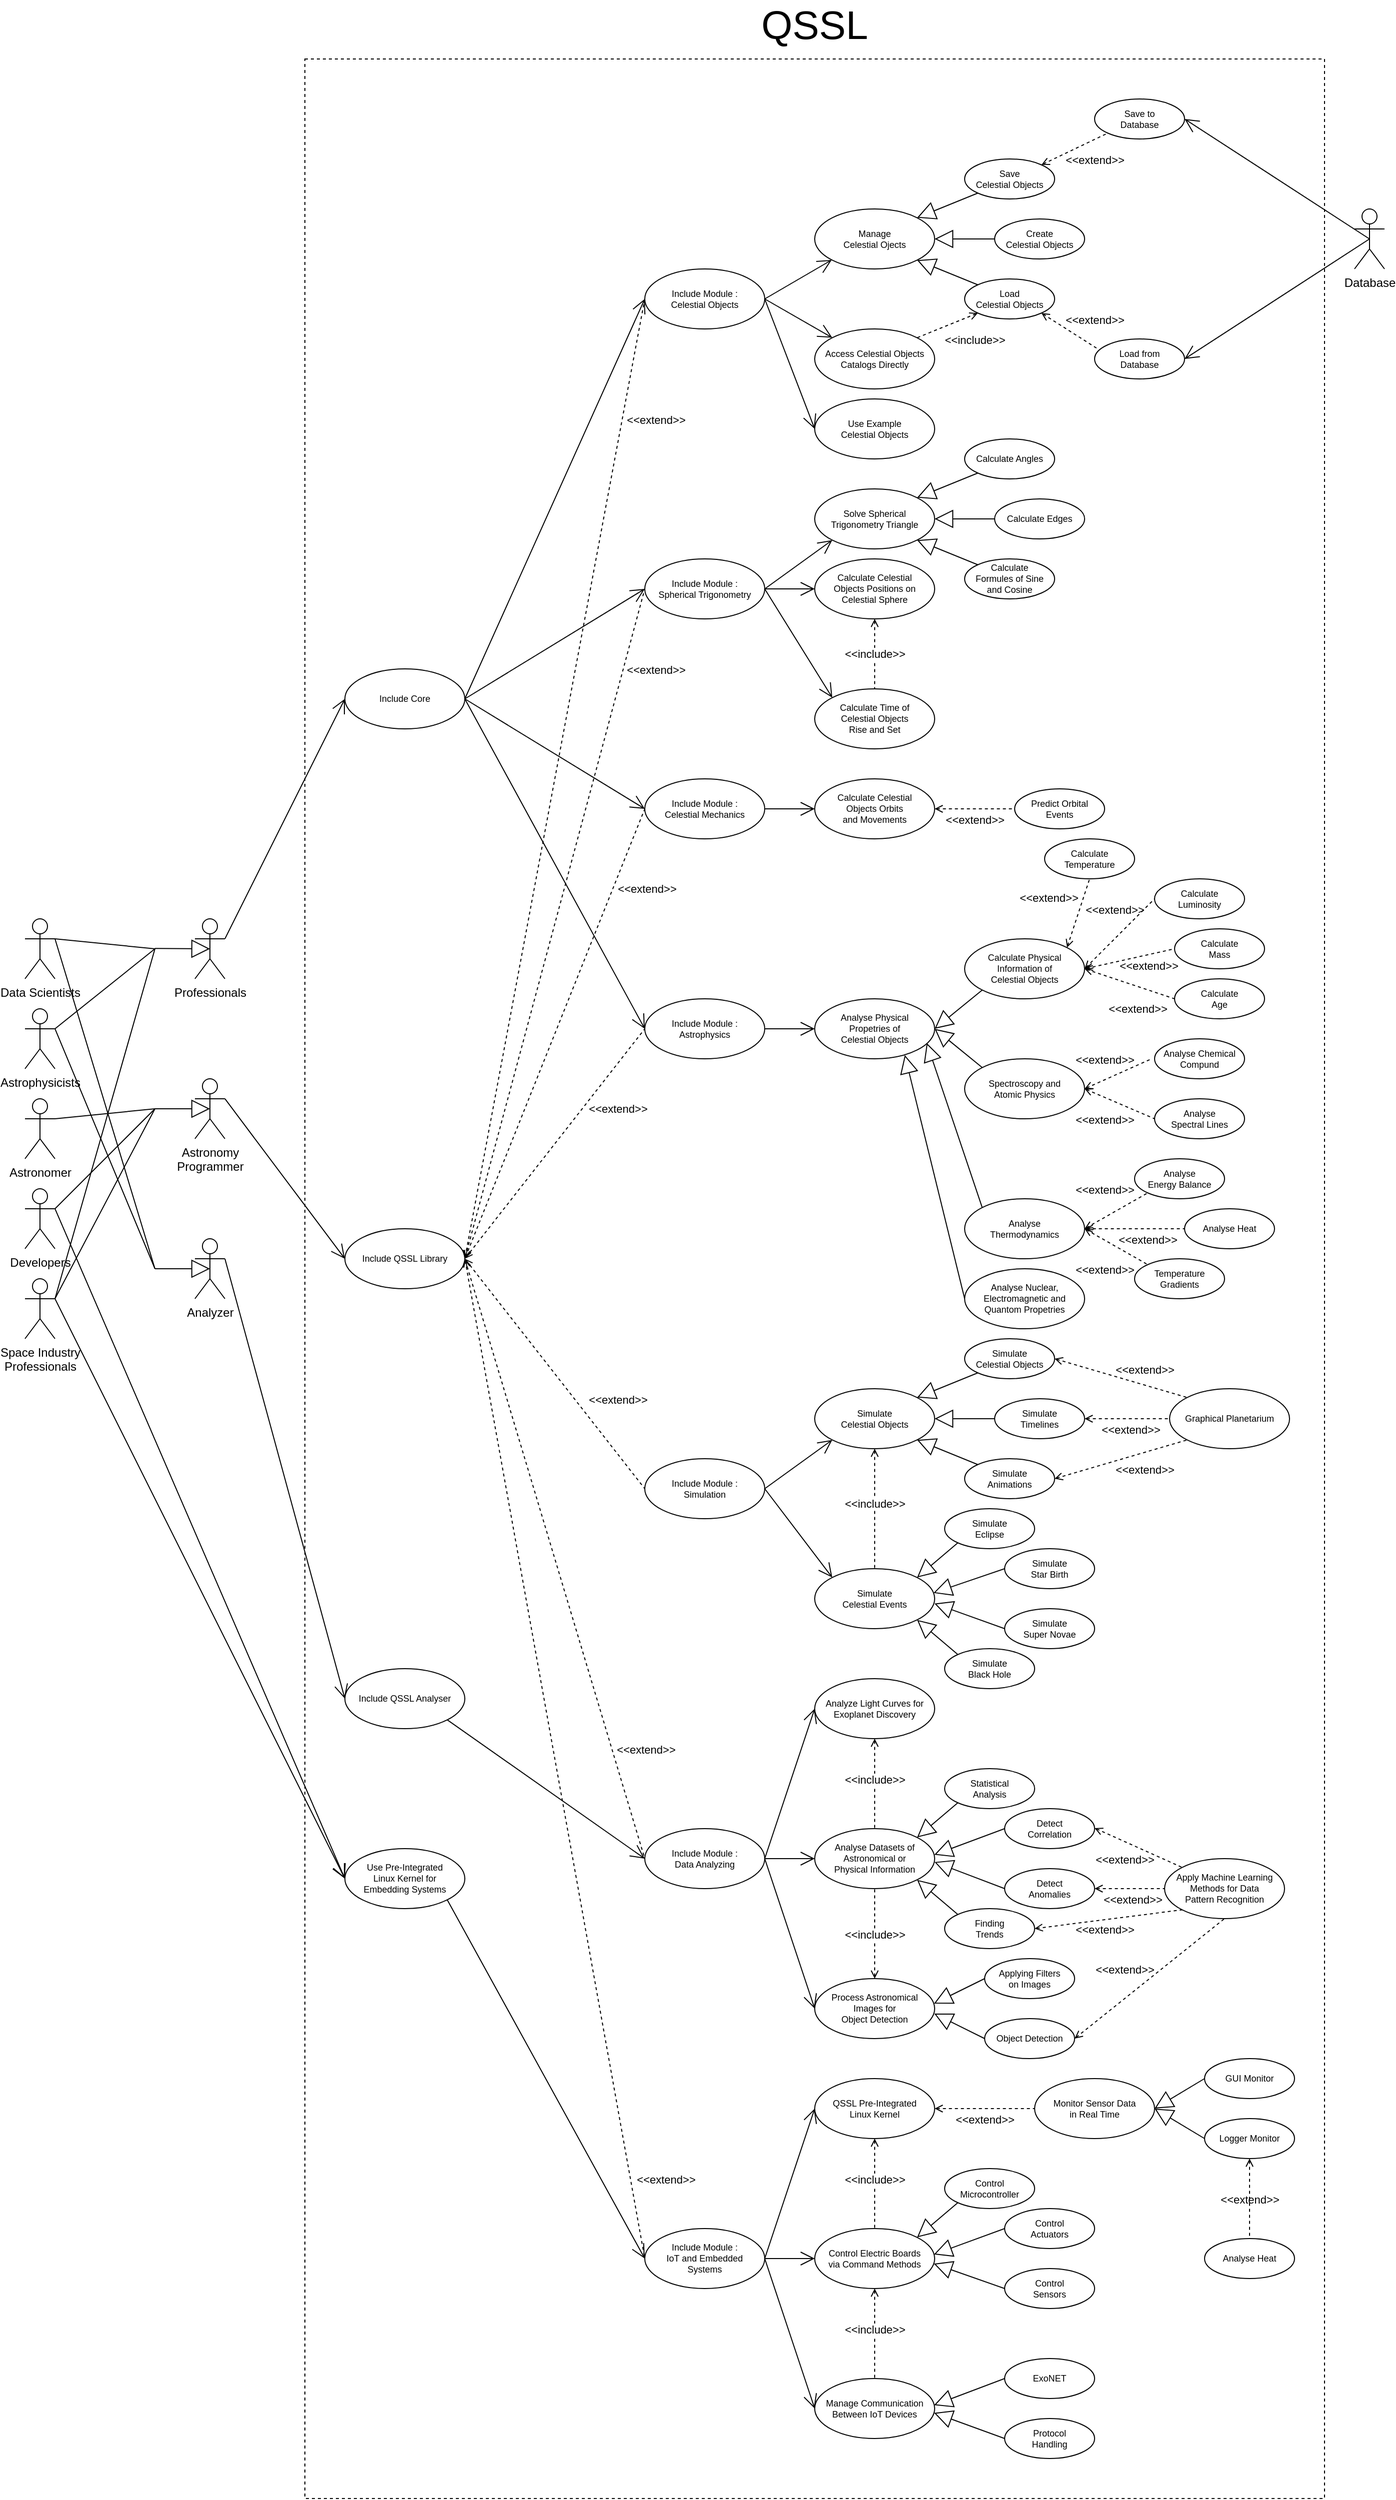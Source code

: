 <mxfile version="24.6.1" type="device">
  <diagram name="Page-1" id="fgOILkaMYWxD1JDpKca3">
    <mxGraphModel dx="789" dy="1629" grid="1" gridSize="10" guides="1" tooltips="1" connect="1" arrows="1" fold="1" page="1" pageScale="1" pageWidth="850" pageHeight="1100" math="0" shadow="0">
      <root>
        <mxCell id="0" />
        <mxCell id="1" parent="0" />
        <mxCell id="wRD3in4_e-nVOhiP4wSc-56" value="" style="rounded=0;whiteSpace=wrap;html=1;fillColor=none;dashed=1;" parent="1" vertex="1">
          <mxGeometry x="540" y="-920" width="1020" height="2440" as="geometry" />
        </mxCell>
        <mxCell id="c2zTwvjY7XJqs6UgWjkj-2" value="Astronomer" style="shape=umlActor;verticalLabelPosition=bottom;verticalAlign=top;html=1;" parent="1" vertex="1">
          <mxGeometry x="260" y="120" width="30" height="60" as="geometry" />
        </mxCell>
        <mxCell id="c2zTwvjY7XJqs6UgWjkj-8" value="Astrophysicists" style="shape=umlActor;verticalLabelPosition=bottom;verticalAlign=top;html=1;" parent="1" vertex="1">
          <mxGeometry x="260" y="30" width="30" height="60" as="geometry" />
        </mxCell>
        <mxCell id="c2zTwvjY7XJqs6UgWjkj-9" value="Space Industry&lt;div&gt;Professionals&lt;/div&gt;" style="shape=umlActor;verticalLabelPosition=bottom;verticalAlign=top;html=1;" parent="1" vertex="1">
          <mxGeometry x="260" y="300" width="30" height="60" as="geometry" />
        </mxCell>
        <mxCell id="c2zTwvjY7XJqs6UgWjkj-11" value="Developers" style="shape=umlActor;verticalLabelPosition=bottom;verticalAlign=top;html=1;" parent="1" vertex="1">
          <mxGeometry x="260" y="210" width="30" height="60" as="geometry" />
        </mxCell>
        <mxCell id="c2zTwvjY7XJqs6UgWjkj-12" value="Include QSSL Library" style="ellipse;whiteSpace=wrap;html=1;fontSize=9;" parent="1" vertex="1">
          <mxGeometry x="580" y="250" width="120" height="60" as="geometry" />
        </mxCell>
        <mxCell id="c2zTwvjY7XJqs6UgWjkj-13" value="Use Pre-Integrated&lt;div style=&quot;font-size: 9px;&quot;&gt;Linux Kernel for&lt;/div&gt;&lt;div style=&quot;font-size: 9px;&quot;&gt;Embedding Systems&lt;/div&gt;" style="ellipse;whiteSpace=wrap;html=1;fontSize=9;" parent="1" vertex="1">
          <mxGeometry x="580" y="870" width="120" height="60" as="geometry" />
        </mxCell>
        <mxCell id="c2zTwvjY7XJqs6UgWjkj-14" value="Include Module :&lt;div&gt;Celestial Objects&lt;/div&gt;" style="ellipse;whiteSpace=wrap;html=1;fontSize=9;" parent="1" vertex="1">
          <mxGeometry x="880" y="-710" width="120" height="60" as="geometry" />
        </mxCell>
        <mxCell id="c2zTwvjY7XJqs6UgWjkj-20" value="Include Module :&lt;div&gt;Data Analyzing&lt;/div&gt;" style="ellipse;whiteSpace=wrap;html=1;fontSize=9;" parent="1" vertex="1">
          <mxGeometry x="880" y="850" width="120" height="60" as="geometry" />
        </mxCell>
        <mxCell id="c2zTwvjY7XJqs6UgWjkj-21" value="Include Module :&lt;div&gt;IoT and Embedded&lt;/div&gt;&lt;div&gt;Systems&lt;/div&gt;" style="ellipse;whiteSpace=wrap;html=1;fontSize=9;" parent="1" vertex="1">
          <mxGeometry x="880" y="1250" width="120" height="60" as="geometry" />
        </mxCell>
        <mxCell id="c2zTwvjY7XJqs6UgWjkj-22" value="&lt;div&gt;Manage&lt;/div&gt;&lt;div&gt;Celestial Ojects&lt;/div&gt;" style="ellipse;whiteSpace=wrap;html=1;fontSize=9;" parent="1" vertex="1">
          <mxGeometry x="1050" y="-770" width="120" height="60" as="geometry" />
        </mxCell>
        <mxCell id="c2zTwvjY7XJqs6UgWjkj-23" value="Use Example&lt;div&gt;Celestial Objects&lt;/div&gt;" style="ellipse;whiteSpace=wrap;html=1;fontSize=9;" parent="1" vertex="1">
          <mxGeometry x="1050" y="-580" width="120" height="60" as="geometry" />
        </mxCell>
        <mxCell id="c2zTwvjY7XJqs6UgWjkj-25" value="Access Celestial Objects&lt;div&gt;Catalogs Directly&lt;/div&gt;" style="ellipse;whiteSpace=wrap;html=1;fontSize=9;" parent="1" vertex="1">
          <mxGeometry x="1050" y="-650" width="120" height="60" as="geometry" />
        </mxCell>
        <mxCell id="c2zTwvjY7XJqs6UgWjkj-26" value="Save to&lt;div&gt;Database&lt;/div&gt;" style="ellipse;whiteSpace=wrap;html=1;fontSize=9;" parent="1" vertex="1">
          <mxGeometry x="1330" y="-880" width="90" height="40" as="geometry" />
        </mxCell>
        <mxCell id="c2zTwvjY7XJqs6UgWjkj-27" value="Save&lt;div&gt;Celestial Objects&lt;/div&gt;" style="ellipse;whiteSpace=wrap;html=1;fontSize=9;" parent="1" vertex="1">
          <mxGeometry x="1200" y="-820" width="90" height="40" as="geometry" />
        </mxCell>
        <mxCell id="c2zTwvjY7XJqs6UgWjkj-28" value="Create&lt;div&gt;Celestial Objects&lt;/div&gt;" style="ellipse;whiteSpace=wrap;html=1;fontSize=9;" parent="1" vertex="1">
          <mxGeometry x="1230" y="-760" width="90" height="40" as="geometry" />
        </mxCell>
        <mxCell id="c2zTwvjY7XJqs6UgWjkj-29" value="Load&lt;div&gt;Celestial Objects&lt;/div&gt;" style="ellipse;whiteSpace=wrap;html=1;fontSize=9;" parent="1" vertex="1">
          <mxGeometry x="1200" y="-700" width="90" height="40" as="geometry" />
        </mxCell>
        <mxCell id="c2zTwvjY7XJqs6UgWjkj-32" value="" style="endArrow=none;endSize=16;endFill=0;html=1;rounded=0;exitX=1;exitY=0;exitDx=0;exitDy=0;entryX=0;entryY=1;entryDx=0;entryDy=0;startArrow=block;startFill=0;targetPerimeterSpacing=5;sourcePerimeterSpacing=3;startSize=16;" parent="1" source="c2zTwvjY7XJqs6UgWjkj-22" target="c2zTwvjY7XJqs6UgWjkj-27" edge="1">
          <mxGeometry width="160" relative="1" as="geometry">
            <mxPoint x="1210" y="-750" as="sourcePoint" />
            <mxPoint x="1270" y="-810" as="targetPoint" />
          </mxGeometry>
        </mxCell>
        <mxCell id="c2zTwvjY7XJqs6UgWjkj-33" value="" style="endArrow=none;endSize=16;endFill=0;html=1;rounded=0;exitX=1;exitY=0.5;exitDx=0;exitDy=0;entryX=0;entryY=0.5;entryDx=0;entryDy=0;startArrow=block;startFill=0;targetPerimeterSpacing=5;sourcePerimeterSpacing=3;startSize=16;" parent="1" source="c2zTwvjY7XJqs6UgWjkj-22" target="c2zTwvjY7XJqs6UgWjkj-28" edge="1">
          <mxGeometry width="160" relative="1" as="geometry">
            <mxPoint x="1170" y="-690" as="sourcePoint" />
            <mxPoint x="1287" y="-739" as="targetPoint" />
          </mxGeometry>
        </mxCell>
        <mxCell id="c2zTwvjY7XJqs6UgWjkj-34" value="" style="endArrow=none;endSize=16;endFill=0;html=1;rounded=0;exitX=1;exitY=1;exitDx=0;exitDy=0;entryX=0;entryY=0;entryDx=0;entryDy=0;startArrow=block;startFill=0;targetPerimeterSpacing=5;sourcePerimeterSpacing=3;startSize=16;" parent="1" source="c2zTwvjY7XJqs6UgWjkj-22" target="c2zTwvjY7XJqs6UgWjkj-29" edge="1">
          <mxGeometry width="160" relative="1" as="geometry">
            <mxPoint x="1170" y="-671" as="sourcePoint" />
            <mxPoint x="1260" y="-660" as="targetPoint" />
          </mxGeometry>
        </mxCell>
        <mxCell id="c2zTwvjY7XJqs6UgWjkj-36" value="&amp;lt;&amp;lt;include&amp;gt;&amp;gt;" style="html=1;verticalAlign=bottom;labelBackgroundColor=none;endArrow=none;endFill=0;dashed=1;rounded=0;exitX=0;exitY=1;exitDx=0;exitDy=0;entryX=1;entryY=0;entryDx=0;entryDy=0;startArrow=open;startFill=0;" parent="1" source="c2zTwvjY7XJqs6UgWjkj-29" target="c2zTwvjY7XJqs6UgWjkj-25" edge="1">
          <mxGeometry x="-0.492" y="32" width="160" relative="1" as="geometry">
            <mxPoint x="1250" y="-590" as="sourcePoint" />
            <mxPoint x="1410" y="-590" as="targetPoint" />
            <mxPoint as="offset" />
          </mxGeometry>
        </mxCell>
        <mxCell id="c2zTwvjY7XJqs6UgWjkj-37" value="&amp;lt;&amp;lt;extend&amp;gt;&amp;gt;" style="html=1;verticalAlign=bottom;labelBackgroundColor=none;endArrow=none;endFill=0;dashed=1;rounded=0;exitX=1;exitY=0;exitDx=0;exitDy=0;entryX=0;entryY=1;entryDx=0;entryDy=0;startArrow=open;startFill=0;" parent="1" source="c2zTwvjY7XJqs6UgWjkj-27" target="c2zTwvjY7XJqs6UgWjkj-26" edge="1">
          <mxGeometry x="0.258" y="-27" width="160" relative="1" as="geometry">
            <mxPoint x="1250" y="-870" as="sourcePoint" />
            <mxPoint x="1410" y="-870" as="targetPoint" />
            <mxPoint as="offset" />
          </mxGeometry>
        </mxCell>
        <mxCell id="c2zTwvjY7XJqs6UgWjkj-38" value="Load from&lt;div&gt;Database&lt;/div&gt;" style="ellipse;whiteSpace=wrap;html=1;fontSize=9;" parent="1" vertex="1">
          <mxGeometry x="1330" y="-640" width="90" height="40" as="geometry" />
        </mxCell>
        <mxCell id="c2zTwvjY7XJqs6UgWjkj-39" value="&amp;lt;&amp;lt;extend&amp;gt;&amp;gt;" style="html=1;verticalAlign=bottom;labelBackgroundColor=none;endArrow=none;endFill=0;dashed=1;rounded=0;exitX=1;exitY=1;exitDx=0;exitDy=0;entryX=0.038;entryY=0.253;entryDx=0;entryDy=0;entryPerimeter=0;startArrow=open;startFill=0;" parent="1" source="c2zTwvjY7XJqs6UgWjkj-29" target="c2zTwvjY7XJqs6UgWjkj-38" edge="1">
          <mxGeometry x="0.593" y="15" width="160" relative="1" as="geometry">
            <mxPoint x="1342" y="-688" as="sourcePoint" />
            <mxPoint x="1408" y="-720" as="targetPoint" />
            <mxPoint as="offset" />
          </mxGeometry>
        </mxCell>
        <mxCell id="c2zTwvjY7XJqs6UgWjkj-40" value="" style="endArrow=open;endFill=1;endSize=12;html=1;rounded=0;exitX=1;exitY=0.5;exitDx=0;exitDy=0;entryX=0;entryY=0.5;entryDx=0;entryDy=0;" parent="1" source="c2zTwvjY7XJqs6UgWjkj-14" target="c2zTwvjY7XJqs6UgWjkj-23" edge="1">
          <mxGeometry width="160" relative="1" as="geometry">
            <mxPoint x="970" y="-780" as="sourcePoint" />
            <mxPoint x="1060" y="-820" as="targetPoint" />
          </mxGeometry>
        </mxCell>
        <mxCell id="c2zTwvjY7XJqs6UgWjkj-41" value="" style="endArrow=open;endFill=1;endSize=12;html=1;rounded=0;exitX=1;exitY=0.5;exitDx=0;exitDy=0;" parent="1" source="c2zTwvjY7XJqs6UgWjkj-14" edge="1">
          <mxGeometry width="160" relative="1" as="geometry">
            <mxPoint x="980" y="-780" as="sourcePoint" />
            <mxPoint x="1067" y="-719" as="targetPoint" />
          </mxGeometry>
        </mxCell>
        <mxCell id="c2zTwvjY7XJqs6UgWjkj-42" value="" style="endArrow=open;endFill=1;endSize=12;html=1;rounded=0;exitX=1;exitY=0.5;exitDx=0;exitDy=0;entryX=0;entryY=0;entryDx=0;entryDy=0;" parent="1" source="c2zTwvjY7XJqs6UgWjkj-14" target="c2zTwvjY7XJqs6UgWjkj-25" edge="1">
          <mxGeometry width="160" relative="1" as="geometry">
            <mxPoint x="980" y="-770" as="sourcePoint" />
            <mxPoint x="1070" y="-810" as="targetPoint" />
          </mxGeometry>
        </mxCell>
        <mxCell id="c2zTwvjY7XJqs6UgWjkj-45" value="Include Module :&lt;div&gt;Spherical Trigonometry&lt;/div&gt;" style="ellipse;whiteSpace=wrap;html=1;fontSize=9;" parent="1" vertex="1">
          <mxGeometry x="880" y="-420" width="120" height="60" as="geometry" />
        </mxCell>
        <mxCell id="c2zTwvjY7XJqs6UgWjkj-47" value="Calculate Time of&lt;div&gt;Celestial Objects&lt;br&gt;&lt;div&gt;Rise and Set&lt;/div&gt;&lt;/div&gt;" style="ellipse;whiteSpace=wrap;html=1;fontSize=9;" parent="1" vertex="1">
          <mxGeometry x="1050" y="-290" width="120" height="60" as="geometry" />
        </mxCell>
        <mxCell id="c2zTwvjY7XJqs6UgWjkj-48" value="Calculate Celestial&lt;div&gt;Objects Positions on&lt;div&gt;Celestial Sphere&lt;/div&gt;&lt;/div&gt;" style="ellipse;whiteSpace=wrap;html=1;fontSize=9;" parent="1" vertex="1">
          <mxGeometry x="1050" y="-420" width="120" height="60" as="geometry" />
        </mxCell>
        <mxCell id="c2zTwvjY7XJqs6UgWjkj-49" value="" style="endArrow=open;endFill=1;endSize=12;html=1;rounded=0;exitX=1;exitY=0.5;exitDx=0;exitDy=0;entryX=0;entryY=0;entryDx=0;entryDy=0;" parent="1" source="c2zTwvjY7XJqs6UgWjkj-45" target="c2zTwvjY7XJqs6UgWjkj-47" edge="1">
          <mxGeometry width="160" relative="1" as="geometry">
            <mxPoint x="970" y="-490" as="sourcePoint" />
            <mxPoint x="1060" y="-530" as="targetPoint" />
          </mxGeometry>
        </mxCell>
        <mxCell id="c2zTwvjY7XJqs6UgWjkj-50" value="" style="endArrow=open;endFill=1;endSize=12;html=1;rounded=0;exitX=1;exitY=0.5;exitDx=0;exitDy=0;entryX=0;entryY=1;entryDx=0;entryDy=0;" parent="1" source="c2zTwvjY7XJqs6UgWjkj-45" target="c2zTwvjY7XJqs6UgWjkj-56" edge="1">
          <mxGeometry width="160" relative="1" as="geometry">
            <mxPoint x="980" y="-490" as="sourcePoint" />
            <mxPoint x="1067.574" y="-438.787" as="targetPoint" />
          </mxGeometry>
        </mxCell>
        <mxCell id="c2zTwvjY7XJqs6UgWjkj-51" value="" style="endArrow=open;endFill=1;endSize=12;html=1;rounded=0;exitX=1;exitY=0.5;exitDx=0;exitDy=0;entryX=0;entryY=0.5;entryDx=0;entryDy=0;" parent="1" source="c2zTwvjY7XJqs6UgWjkj-45" target="c2zTwvjY7XJqs6UgWjkj-48" edge="1">
          <mxGeometry width="160" relative="1" as="geometry">
            <mxPoint x="980" y="-480" as="sourcePoint" />
            <mxPoint x="1070" y="-520" as="targetPoint" />
          </mxGeometry>
        </mxCell>
        <mxCell id="c2zTwvjY7XJqs6UgWjkj-52" value="Include Core" style="ellipse;whiteSpace=wrap;html=1;fontSize=9;" parent="1" vertex="1">
          <mxGeometry x="580" y="-310" width="120" height="60" as="geometry" />
        </mxCell>
        <mxCell id="c2zTwvjY7XJqs6UgWjkj-56" value="Solve Spherical&lt;div&gt;Trigonometry Triangle&lt;/div&gt;" style="ellipse;whiteSpace=wrap;html=1;fontSize=9;" parent="1" vertex="1">
          <mxGeometry x="1050" y="-490" width="120" height="60" as="geometry" />
        </mxCell>
        <mxCell id="c2zTwvjY7XJqs6UgWjkj-57" value="Calculate Angles" style="ellipse;whiteSpace=wrap;html=1;fontSize=9;" parent="1" vertex="1">
          <mxGeometry x="1200" y="-540" width="90" height="40" as="geometry" />
        </mxCell>
        <mxCell id="c2zTwvjY7XJqs6UgWjkj-58" value="Calculate Edges" style="ellipse;whiteSpace=wrap;html=1;fontSize=9;" parent="1" vertex="1">
          <mxGeometry x="1230" y="-480" width="90" height="40" as="geometry" />
        </mxCell>
        <mxCell id="c2zTwvjY7XJqs6UgWjkj-59" value="Calculate&lt;div&gt;Formules of Sine&lt;div&gt;and Cosine&lt;/div&gt;&lt;/div&gt;" style="ellipse;whiteSpace=wrap;html=1;fontSize=9;" parent="1" vertex="1">
          <mxGeometry x="1200" y="-420" width="90" height="40" as="geometry" />
        </mxCell>
        <mxCell id="c2zTwvjY7XJqs6UgWjkj-60" value="" style="endArrow=none;endSize=16;endFill=0;html=1;rounded=0;exitX=1;exitY=0;exitDx=0;exitDy=0;entryX=0;entryY=1;entryDx=0;entryDy=0;startSize=16;startArrow=block;startFill=0;" parent="1" source="c2zTwvjY7XJqs6UgWjkj-56" target="c2zTwvjY7XJqs6UgWjkj-57" edge="1">
          <mxGeometry width="160" relative="1" as="geometry">
            <mxPoint x="1210" y="-470" as="sourcePoint" />
            <mxPoint x="1270" y="-530" as="targetPoint" />
          </mxGeometry>
        </mxCell>
        <mxCell id="c2zTwvjY7XJqs6UgWjkj-61" value="" style="endArrow=none;endSize=16;endFill=0;html=1;rounded=0;exitX=1;exitY=0.5;exitDx=0;exitDy=0;entryX=0;entryY=0.5;entryDx=0;entryDy=0;startSize=16;startArrow=block;startFill=0;" parent="1" source="c2zTwvjY7XJqs6UgWjkj-56" target="c2zTwvjY7XJqs6UgWjkj-58" edge="1">
          <mxGeometry width="160" relative="1" as="geometry">
            <mxPoint x="1170" y="-410" as="sourcePoint" />
            <mxPoint x="1287" y="-459" as="targetPoint" />
          </mxGeometry>
        </mxCell>
        <mxCell id="c2zTwvjY7XJqs6UgWjkj-62" value="" style="endArrow=none;endSize=16;endFill=0;html=1;rounded=0;exitX=1;exitY=1;exitDx=0;exitDy=0;entryX=0;entryY=0;entryDx=0;entryDy=0;startSize=16;startArrow=block;startFill=0;" parent="1" source="c2zTwvjY7XJqs6UgWjkj-56" target="c2zTwvjY7XJqs6UgWjkj-59" edge="1">
          <mxGeometry width="160" relative="1" as="geometry">
            <mxPoint x="1170" y="-391" as="sourcePoint" />
            <mxPoint x="1260" y="-380" as="targetPoint" />
          </mxGeometry>
        </mxCell>
        <mxCell id="c2zTwvjY7XJqs6UgWjkj-63" value="" style="html=1;verticalAlign=bottom;labelBackgroundColor=none;endArrow=none;endFill=0;dashed=1;rounded=0;exitX=0.5;exitY=1;exitDx=0;exitDy=0;entryX=0.5;entryY=0;entryDx=0;entryDy=0;startArrow=open;startFill=0;" parent="1" source="c2zTwvjY7XJqs6UgWjkj-48" target="c2zTwvjY7XJqs6UgWjkj-47" edge="1">
          <mxGeometry x="0.143" width="160" relative="1" as="geometry">
            <mxPoint x="1181" y="-330" as="sourcePoint" />
            <mxPoint x="1120" y="-305" as="targetPoint" />
            <mxPoint as="offset" />
          </mxGeometry>
        </mxCell>
        <mxCell id="c2zTwvjY7XJqs6UgWjkj-64" value="&amp;lt;&amp;lt;include&amp;gt;&amp;gt;" style="edgeLabel;html=1;align=center;verticalAlign=middle;resizable=0;points=[];" parent="c2zTwvjY7XJqs6UgWjkj-63" vertex="1" connectable="0">
          <mxGeometry x="-0.192" y="-2" relative="1" as="geometry">
            <mxPoint x="2" y="6" as="offset" />
          </mxGeometry>
        </mxCell>
        <mxCell id="c2zTwvjY7XJqs6UgWjkj-65" value="Include Module :&lt;div&gt;Celestial Mechanics&lt;/div&gt;" style="ellipse;whiteSpace=wrap;html=1;fontSize=9;" parent="1" vertex="1">
          <mxGeometry x="880" y="-200" width="120" height="60" as="geometry" />
        </mxCell>
        <mxCell id="c2zTwvjY7XJqs6UgWjkj-67" value="Calculate Celestial&lt;div&gt;Objects Orbits&lt;/div&gt;&lt;div&gt;and Movements&lt;/div&gt;" style="ellipse;whiteSpace=wrap;html=1;fontSize=9;" parent="1" vertex="1">
          <mxGeometry x="1050" y="-200" width="120" height="60" as="geometry" />
        </mxCell>
        <mxCell id="c2zTwvjY7XJqs6UgWjkj-70" value="" style="endArrow=open;endFill=1;endSize=12;html=1;rounded=0;exitX=1;exitY=0.5;exitDx=0;exitDy=0;entryX=0;entryY=0.5;entryDx=0;entryDy=0;" parent="1" source="c2zTwvjY7XJqs6UgWjkj-65" target="c2zTwvjY7XJqs6UgWjkj-67" edge="1">
          <mxGeometry width="160" relative="1" as="geometry">
            <mxPoint x="980" y="-260" as="sourcePoint" />
            <mxPoint x="1070" y="-300" as="targetPoint" />
          </mxGeometry>
        </mxCell>
        <mxCell id="c2zTwvjY7XJqs6UgWjkj-73" value="Predict Orbital&lt;div&gt;Events&lt;/div&gt;" style="ellipse;whiteSpace=wrap;html=1;fontSize=9;" parent="1" vertex="1">
          <mxGeometry x="1250" y="-190" width="90" height="40" as="geometry" />
        </mxCell>
        <mxCell id="c2zTwvjY7XJqs6UgWjkj-80" value="&amp;lt;&amp;lt;extend&amp;gt;&amp;gt;" style="html=1;verticalAlign=bottom;labelBackgroundColor=none;endArrow=none;endFill=0;dashed=1;rounded=0;exitX=1;exitY=0.5;exitDx=0;exitDy=0;entryX=0;entryY=0.5;entryDx=0;entryDy=0;startArrow=open;startFill=0;" parent="1" source="c2zTwvjY7XJqs6UgWjkj-67" target="c2zTwvjY7XJqs6UgWjkj-73" edge="1">
          <mxGeometry y="-20" width="160" relative="1" as="geometry">
            <mxPoint x="1180" y="-118" as="sourcePoint" />
            <mxPoint x="1246" y="-150" as="targetPoint" />
            <mxPoint as="offset" />
          </mxGeometry>
        </mxCell>
        <mxCell id="c2zTwvjY7XJqs6UgWjkj-81" value="Include Module :&lt;div&gt;Astrophysics&lt;/div&gt;" style="ellipse;whiteSpace=wrap;html=1;fontSize=9;" parent="1" vertex="1">
          <mxGeometry x="880" y="20" width="120" height="60" as="geometry" />
        </mxCell>
        <mxCell id="c2zTwvjY7XJqs6UgWjkj-85" value="" style="endArrow=open;endFill=1;endSize=12;html=1;rounded=0;exitX=1;exitY=0.5;exitDx=0;exitDy=0;entryX=0;entryY=0.5;entryDx=0;entryDy=0;" parent="1" source="c2zTwvjY7XJqs6UgWjkj-81" target="c2zTwvjY7XJqs6UgWjkj-87" edge="1">
          <mxGeometry width="160" relative="1" as="geometry">
            <mxPoint x="980" y="20" as="sourcePoint" />
            <mxPoint x="1067.574" y="71.213" as="targetPoint" />
          </mxGeometry>
        </mxCell>
        <mxCell id="c2zTwvjY7XJqs6UgWjkj-87" value="Analyse Physical&lt;div&gt;Propetries of&lt;/div&gt;&lt;div&gt;Celestial Objects&lt;/div&gt;" style="ellipse;whiteSpace=wrap;html=1;fontSize=9;" parent="1" vertex="1">
          <mxGeometry x="1050" y="20" width="120" height="60" as="geometry" />
        </mxCell>
        <mxCell id="c2zTwvjY7XJqs6UgWjkj-91" value="" style="endArrow=none;endSize=16;endFill=0;html=1;rounded=0;exitX=1;exitY=0.5;exitDx=0;exitDy=0;entryX=0;entryY=1;entryDx=0;entryDy=0;startSize=16;startArrow=block;startFill=0;" parent="1" source="c2zTwvjY7XJqs6UgWjkj-87" target="c2zTwvjY7XJqs6UgWjkj-96" edge="1">
          <mxGeometry width="160" relative="1" as="geometry">
            <mxPoint x="1210" y="40" as="sourcePoint" />
            <mxPoint x="1213.333" y="4.21" as="targetPoint" />
          </mxGeometry>
        </mxCell>
        <mxCell id="c2zTwvjY7XJqs6UgWjkj-96" value="Calculate Physical&lt;div&gt;Information of&lt;/div&gt;&lt;div&gt;Celestial Objects&lt;/div&gt;" style="ellipse;whiteSpace=wrap;html=1;fontSize=9;" parent="1" vertex="1">
          <mxGeometry x="1200" y="-40" width="120" height="60" as="geometry" />
        </mxCell>
        <mxCell id="c2zTwvjY7XJqs6UgWjkj-97" value="Calculate&lt;div&gt;Temperature&lt;/div&gt;" style="ellipse;whiteSpace=wrap;html=1;fontSize=9;" parent="1" vertex="1">
          <mxGeometry x="1280" y="-140" width="90" height="40" as="geometry" />
        </mxCell>
        <mxCell id="c2zTwvjY7XJqs6UgWjkj-98" value="Calculate&lt;div&gt;Luminosity&lt;/div&gt;" style="ellipse;whiteSpace=wrap;html=1;fontSize=9;" parent="1" vertex="1">
          <mxGeometry x="1390" y="-100" width="90" height="40" as="geometry" />
        </mxCell>
        <mxCell id="c2zTwvjY7XJqs6UgWjkj-99" value="Calculate&lt;div&gt;Mass&lt;/div&gt;" style="ellipse;whiteSpace=wrap;html=1;fontSize=9;" parent="1" vertex="1">
          <mxGeometry x="1410" y="-50" width="90" height="40" as="geometry" />
        </mxCell>
        <mxCell id="c2zTwvjY7XJqs6UgWjkj-100" value="Calculate&lt;div&gt;Age&lt;/div&gt;" style="ellipse;whiteSpace=wrap;html=1;fontSize=9;" parent="1" vertex="1">
          <mxGeometry x="1410" width="90" height="40" as="geometry" />
        </mxCell>
        <mxCell id="c2zTwvjY7XJqs6UgWjkj-101" value="Analyse Chemical&lt;div&gt;Compund&lt;/div&gt;" style="ellipse;whiteSpace=wrap;html=1;fontSize=9;" parent="1" vertex="1">
          <mxGeometry x="1390" y="60" width="90" height="40" as="geometry" />
        </mxCell>
        <mxCell id="c2zTwvjY7XJqs6UgWjkj-102" value="&amp;lt;&amp;lt;extend&amp;gt;&amp;gt;" style="html=1;verticalAlign=bottom;labelBackgroundColor=none;endArrow=none;endFill=0;dashed=1;rounded=0;exitX=1;exitY=0;exitDx=0;exitDy=0;entryX=0.5;entryY=1;entryDx=0;entryDy=0;startArrow=open;startFill=0;" parent="1" source="c2zTwvjY7XJqs6UgWjkj-96" target="c2zTwvjY7XJqs6UgWjkj-97" edge="1">
          <mxGeometry x="-0.073" y="30" width="160" relative="1" as="geometry">
            <mxPoint x="1310" y="-40" as="sourcePoint" />
            <mxPoint x="1390" y="-40" as="targetPoint" />
            <mxPoint as="offset" />
          </mxGeometry>
        </mxCell>
        <mxCell id="c2zTwvjY7XJqs6UgWjkj-103" value="&amp;lt;&amp;lt;extend&amp;gt;&amp;gt;" style="html=1;verticalAlign=bottom;labelBackgroundColor=none;endArrow=none;endFill=0;dashed=1;rounded=0;exitX=1;exitY=0.5;exitDx=0;exitDy=0;entryX=-0.038;entryY=0.505;entryDx=0;entryDy=0;entryPerimeter=0;startArrow=open;startFill=0;" parent="1" source="c2zTwvjY7XJqs6UgWjkj-107" target="c2zTwvjY7XJqs6UgWjkj-101" edge="1">
          <mxGeometry x="-0.276" y="10" width="160" relative="1" as="geometry">
            <mxPoint x="1312" y="-71" as="sourcePoint" />
            <mxPoint x="1373" y="-126" as="targetPoint" />
            <mxPoint as="offset" />
          </mxGeometry>
        </mxCell>
        <mxCell id="c2zTwvjY7XJqs6UgWjkj-104" value="&amp;lt;&amp;lt;extend&amp;gt;&amp;gt;" style="html=1;verticalAlign=bottom;labelBackgroundColor=none;endArrow=none;endFill=0;dashed=1;rounded=0;exitX=1;exitY=0.5;exitDx=0;exitDy=0;entryX=0;entryY=0.5;entryDx=0;entryDy=0;startArrow=open;startFill=0;" parent="1" source="c2zTwvjY7XJqs6UgWjkj-96" target="c2zTwvjY7XJqs6UgWjkj-100" edge="1">
          <mxGeometry x="0.393" y="-30" width="160" relative="1" as="geometry">
            <mxPoint x="1312" y="21" as="sourcePoint" />
            <mxPoint x="1357" y="90" as="targetPoint" />
            <mxPoint as="offset" />
          </mxGeometry>
        </mxCell>
        <mxCell id="c2zTwvjY7XJqs6UgWjkj-105" value="&amp;lt;&amp;lt;extend&amp;gt;&amp;gt;" style="html=1;verticalAlign=bottom;labelBackgroundColor=none;endArrow=none;endFill=0;dashed=1;rounded=0;exitX=1;exitY=0.5;exitDx=0;exitDy=0;entryX=0;entryY=0.5;entryDx=0;entryDy=0;startArrow=open;startFill=0;" parent="1" source="c2zTwvjY7XJqs6UgWjkj-96" target="c2zTwvjY7XJqs6UgWjkj-98" edge="1">
          <mxGeometry x="0.143" y="14" width="160" relative="1" as="geometry">
            <mxPoint x="1330" as="sourcePoint" />
            <mxPoint x="1410" y="50" as="targetPoint" />
            <mxPoint as="offset" />
          </mxGeometry>
        </mxCell>
        <mxCell id="c2zTwvjY7XJqs6UgWjkj-106" value="&amp;lt;&amp;lt;extend&amp;gt;&amp;gt;" style="html=1;verticalAlign=bottom;labelBackgroundColor=none;endArrow=none;endFill=0;dashed=1;rounded=0;exitX=1;exitY=0.5;exitDx=0;exitDy=0;entryX=0;entryY=0.5;entryDx=0;entryDy=0;startArrow=open;startFill=0;" parent="1" source="c2zTwvjY7XJqs6UgWjkj-96" target="c2zTwvjY7XJqs6UgWjkj-99" edge="1">
          <mxGeometry x="0.333" y="-20" width="160" relative="1" as="geometry">
            <mxPoint x="1340" y="10" as="sourcePoint" />
            <mxPoint x="1420" y="60" as="targetPoint" />
            <mxPoint as="offset" />
          </mxGeometry>
        </mxCell>
        <mxCell id="c2zTwvjY7XJqs6UgWjkj-107" value="Spectroscopy and&lt;div&gt;Atomic Physics&lt;/div&gt;" style="ellipse;whiteSpace=wrap;html=1;fontSize=9;" parent="1" vertex="1">
          <mxGeometry x="1200" y="80" width="120" height="60" as="geometry" />
        </mxCell>
        <mxCell id="c2zTwvjY7XJqs6UgWjkj-108" value="Analyse&lt;div&gt;Spectral Lines&lt;/div&gt;" style="ellipse;whiteSpace=wrap;html=1;fontSize=9;" parent="1" vertex="1">
          <mxGeometry x="1390" y="120" width="90" height="40" as="geometry" />
        </mxCell>
        <mxCell id="c2zTwvjY7XJqs6UgWjkj-109" value="&amp;lt;&amp;lt;extend&amp;gt;&amp;gt;" style="html=1;verticalAlign=bottom;labelBackgroundColor=none;endArrow=none;endFill=0;dashed=1;rounded=0;exitX=1;exitY=0.5;exitDx=0;exitDy=0;entryX=0;entryY=0.5;entryDx=0;entryDy=0;startArrow=open;startFill=0;" parent="1" source="c2zTwvjY7XJqs6UgWjkj-107" target="c2zTwvjY7XJqs6UgWjkj-108" edge="1">
          <mxGeometry x="-0.103" y="-29" width="160" relative="1" as="geometry">
            <mxPoint x="1330" y="120" as="sourcePoint" />
            <mxPoint x="1397" y="90" as="targetPoint" />
            <mxPoint as="offset" />
          </mxGeometry>
        </mxCell>
        <mxCell id="c2zTwvjY7XJqs6UgWjkj-110" value="" style="endArrow=none;endSize=16;endFill=0;html=1;rounded=0;exitX=1;exitY=0.5;exitDx=0;exitDy=0;entryX=0;entryY=0;entryDx=0;entryDy=0;startSize=16;startArrow=block;startFill=0;" parent="1" source="c2zTwvjY7XJqs6UgWjkj-87" target="c2zTwvjY7XJqs6UgWjkj-107" edge="1">
          <mxGeometry width="160" relative="1" as="geometry">
            <mxPoint x="1162" y="39" as="sourcePoint" />
            <mxPoint x="1219" y="14" as="targetPoint" />
          </mxGeometry>
        </mxCell>
        <mxCell id="c2zTwvjY7XJqs6UgWjkj-112" value="Analyse&lt;div&gt;Thermodynamics&lt;/div&gt;" style="ellipse;whiteSpace=wrap;html=1;fontSize=9;" parent="1" vertex="1">
          <mxGeometry x="1200" y="220" width="120" height="60" as="geometry" />
        </mxCell>
        <mxCell id="c2zTwvjY7XJqs6UgWjkj-114" value="Analyse Heat" style="ellipse;whiteSpace=wrap;html=1;fontSize=9;" parent="1" vertex="1">
          <mxGeometry x="1420" y="230" width="90" height="40" as="geometry" />
        </mxCell>
        <mxCell id="c2zTwvjY7XJqs6UgWjkj-115" value="&amp;lt;&amp;lt;extend&amp;gt;&amp;gt;" style="html=1;verticalAlign=bottom;labelBackgroundColor=none;endArrow=none;endFill=0;dashed=1;rounded=0;exitX=1;exitY=0.5;exitDx=0;exitDy=0;entryX=0;entryY=0.5;entryDx=0;entryDy=0;startArrow=open;startFill=0;" parent="1" source="c2zTwvjY7XJqs6UgWjkj-112" target="c2zTwvjY7XJqs6UgWjkj-114" edge="1">
          <mxGeometry x="0.25" y="-20" width="160" relative="1" as="geometry">
            <mxPoint x="1320" y="250" as="sourcePoint" />
            <mxPoint x="1396" y="270" as="targetPoint" />
            <mxPoint as="offset" />
          </mxGeometry>
        </mxCell>
        <mxCell id="c2zTwvjY7XJqs6UgWjkj-116" value="Analyse&lt;div&gt;Energy Balance&lt;/div&gt;" style="ellipse;whiteSpace=wrap;html=1;fontSize=9;" parent="1" vertex="1">
          <mxGeometry x="1370" y="180" width="90" height="40" as="geometry" />
        </mxCell>
        <mxCell id="c2zTwvjY7XJqs6UgWjkj-117" value="Temperature&lt;div&gt;Gradients&lt;/div&gt;" style="ellipse;whiteSpace=wrap;html=1;fontSize=9;" parent="1" vertex="1">
          <mxGeometry x="1370" y="280" width="90" height="40" as="geometry" />
        </mxCell>
        <mxCell id="c2zTwvjY7XJqs6UgWjkj-119" value="&amp;lt;&amp;lt;extend&amp;gt;&amp;gt;" style="html=1;verticalAlign=bottom;labelBackgroundColor=none;endArrow=none;endFill=0;dashed=1;rounded=0;exitX=1;exitY=0.5;exitDx=0;exitDy=0;entryX=0;entryY=1;entryDx=0;entryDy=0;startArrow=open;startFill=0;" parent="1" source="c2zTwvjY7XJqs6UgWjkj-112" target="c2zTwvjY7XJqs6UgWjkj-116" edge="1">
          <mxGeometry x="-0.115" y="16" width="160" relative="1" as="geometry">
            <mxPoint x="1330" y="260" as="sourcePoint" />
            <mxPoint x="1410" y="260" as="targetPoint" />
            <mxPoint as="offset" />
          </mxGeometry>
        </mxCell>
        <mxCell id="c2zTwvjY7XJqs6UgWjkj-120" value="&amp;lt;&amp;lt;extend&amp;gt;&amp;gt;" style="html=1;verticalAlign=bottom;labelBackgroundColor=none;endArrow=none;endFill=0;dashed=1;rounded=0;entryX=0;entryY=0;entryDx=0;entryDy=0;startArrow=open;startFill=0;" parent="1" target="c2zTwvjY7XJqs6UgWjkj-117" edge="1">
          <mxGeometry x="0.157" y="-34" width="160" relative="1" as="geometry">
            <mxPoint x="1320" y="250" as="sourcePoint" />
            <mxPoint x="1393" y="224" as="targetPoint" />
            <mxPoint as="offset" />
          </mxGeometry>
        </mxCell>
        <mxCell id="c2zTwvjY7XJqs6UgWjkj-121" value="" style="endArrow=none;endSize=16;endFill=0;html=1;rounded=0;exitX=0.934;exitY=0.737;exitDx=0;exitDy=0;entryX=0;entryY=0;entryDx=0;entryDy=0;startSize=16;startArrow=block;startFill=0;exitPerimeter=0;" parent="1" source="c2zTwvjY7XJqs6UgWjkj-87" target="c2zTwvjY7XJqs6UgWjkj-112" edge="1">
          <mxGeometry width="160" relative="1" as="geometry">
            <mxPoint x="1180" y="60" as="sourcePoint" />
            <mxPoint x="1228" y="99" as="targetPoint" />
          </mxGeometry>
        </mxCell>
        <mxCell id="c2zTwvjY7XJqs6UgWjkj-122" value="Analyse Nuclear,&lt;div&gt;Electromagnetic and&lt;/div&gt;&lt;div&gt;Quantom Propetries&lt;/div&gt;" style="ellipse;whiteSpace=wrap;html=1;fontSize=9;" parent="1" vertex="1">
          <mxGeometry x="1200" y="290" width="120" height="60" as="geometry" />
        </mxCell>
        <mxCell id="c2zTwvjY7XJqs6UgWjkj-123" value="" style="endArrow=none;endSize=16;endFill=0;html=1;rounded=0;exitX=0.751;exitY=0.937;exitDx=0;exitDy=0;entryX=0;entryY=0.5;entryDx=0;entryDy=0;startSize=16;startArrow=block;startFill=0;exitPerimeter=0;" parent="1" source="c2zTwvjY7XJqs6UgWjkj-87" target="c2zTwvjY7XJqs6UgWjkj-122" edge="1">
          <mxGeometry width="160" relative="1" as="geometry">
            <mxPoint x="1160" y="80" as="sourcePoint" />
            <mxPoint x="1207" y="259" as="targetPoint" />
          </mxGeometry>
        </mxCell>
        <mxCell id="c2zTwvjY7XJqs6UgWjkj-125" value="Include Module :&lt;div&gt;Simulation&lt;/div&gt;" style="ellipse;whiteSpace=wrap;html=1;fontSize=9;" parent="1" vertex="1">
          <mxGeometry x="880" y="480" width="120" height="60" as="geometry" />
        </mxCell>
        <mxCell id="c2zTwvjY7XJqs6UgWjkj-126" value="Simulate&lt;div&gt;Celestial Events&lt;/div&gt;" style="ellipse;whiteSpace=wrap;html=1;fontSize=9;" parent="1" vertex="1">
          <mxGeometry x="1050" y="590" width="120" height="60" as="geometry" />
        </mxCell>
        <mxCell id="c2zTwvjY7XJqs6UgWjkj-128" value="" style="endArrow=open;endFill=1;endSize=12;html=1;rounded=0;exitX=1;exitY=0.5;exitDx=0;exitDy=0;entryX=0;entryY=0;entryDx=0;entryDy=0;" parent="1" source="c2zTwvjY7XJqs6UgWjkj-125" target="c2zTwvjY7XJqs6UgWjkj-126" edge="1">
          <mxGeometry width="160" relative="1" as="geometry">
            <mxPoint x="970" y="410" as="sourcePoint" />
            <mxPoint x="1060" y="370" as="targetPoint" />
          </mxGeometry>
        </mxCell>
        <mxCell id="c2zTwvjY7XJqs6UgWjkj-129" value="" style="endArrow=open;endFill=1;endSize=12;html=1;rounded=0;exitX=1;exitY=0.5;exitDx=0;exitDy=0;entryX=0;entryY=1;entryDx=0;entryDy=0;" parent="1" source="c2zTwvjY7XJqs6UgWjkj-125" target="c2zTwvjY7XJqs6UgWjkj-131" edge="1">
          <mxGeometry width="160" relative="1" as="geometry">
            <mxPoint x="980" y="410" as="sourcePoint" />
            <mxPoint x="1067.574" y="461.213" as="targetPoint" />
          </mxGeometry>
        </mxCell>
        <mxCell id="c2zTwvjY7XJqs6UgWjkj-131" value="Simulate&lt;div&gt;Celestial Objects&lt;/div&gt;" style="ellipse;whiteSpace=wrap;html=1;fontSize=9;" parent="1" vertex="1">
          <mxGeometry x="1050" y="410" width="120" height="60" as="geometry" />
        </mxCell>
        <mxCell id="c2zTwvjY7XJqs6UgWjkj-132" value="Simulate&lt;div&gt;Celestial Objects&lt;/div&gt;" style="ellipse;whiteSpace=wrap;html=1;fontSize=9;" parent="1" vertex="1">
          <mxGeometry x="1200" y="360" width="90" height="40" as="geometry" />
        </mxCell>
        <mxCell id="c2zTwvjY7XJqs6UgWjkj-133" value="Simulate&lt;div&gt;Timelines&lt;/div&gt;" style="ellipse;whiteSpace=wrap;html=1;fontSize=9;" parent="1" vertex="1">
          <mxGeometry x="1230" y="420" width="90" height="40" as="geometry" />
        </mxCell>
        <mxCell id="c2zTwvjY7XJqs6UgWjkj-134" value="Simulate&lt;div&gt;Animations&lt;/div&gt;" style="ellipse;whiteSpace=wrap;html=1;fontSize=9;" parent="1" vertex="1">
          <mxGeometry x="1200" y="480" width="90" height="40" as="geometry" />
        </mxCell>
        <mxCell id="c2zTwvjY7XJqs6UgWjkj-135" value="" style="endArrow=none;endSize=16;endFill=0;html=1;rounded=0;exitX=1;exitY=0;exitDx=0;exitDy=0;entryX=0;entryY=1;entryDx=0;entryDy=0;startSize=16;startArrow=block;startFill=0;" parent="1" source="c2zTwvjY7XJqs6UgWjkj-131" target="c2zTwvjY7XJqs6UgWjkj-132" edge="1">
          <mxGeometry width="160" relative="1" as="geometry">
            <mxPoint x="1210" y="430" as="sourcePoint" />
            <mxPoint x="1270" y="370" as="targetPoint" />
          </mxGeometry>
        </mxCell>
        <mxCell id="c2zTwvjY7XJqs6UgWjkj-136" value="" style="endArrow=none;endSize=16;endFill=0;html=1;rounded=0;exitX=1;exitY=0.5;exitDx=0;exitDy=0;entryX=0;entryY=0.5;entryDx=0;entryDy=0;startSize=16;startArrow=block;startFill=0;" parent="1" source="c2zTwvjY7XJqs6UgWjkj-131" target="c2zTwvjY7XJqs6UgWjkj-133" edge="1">
          <mxGeometry width="160" relative="1" as="geometry">
            <mxPoint x="1170" y="490" as="sourcePoint" />
            <mxPoint x="1287" y="441" as="targetPoint" />
          </mxGeometry>
        </mxCell>
        <mxCell id="c2zTwvjY7XJqs6UgWjkj-137" value="" style="endArrow=none;endSize=16;endFill=0;html=1;rounded=0;exitX=1;exitY=1;exitDx=0;exitDy=0;entryX=0;entryY=0;entryDx=0;entryDy=0;startSize=16;startArrow=block;startFill=0;" parent="1" source="c2zTwvjY7XJqs6UgWjkj-131" target="c2zTwvjY7XJqs6UgWjkj-134" edge="1">
          <mxGeometry width="160" relative="1" as="geometry">
            <mxPoint x="1170" y="509" as="sourcePoint" />
            <mxPoint x="1260" y="520" as="targetPoint" />
          </mxGeometry>
        </mxCell>
        <mxCell id="c2zTwvjY7XJqs6UgWjkj-140" value="Graphical Planetarium" style="ellipse;whiteSpace=wrap;html=1;fontSize=9;" parent="1" vertex="1">
          <mxGeometry x="1405" y="410" width="120" height="60" as="geometry" />
        </mxCell>
        <mxCell id="c2zTwvjY7XJqs6UgWjkj-141" value="&amp;lt;&amp;lt;extend&amp;gt;&amp;gt;" style="html=1;verticalAlign=bottom;labelBackgroundColor=none;endArrow=none;endFill=0;dashed=1;rounded=0;exitX=1;exitY=0.5;exitDx=0;exitDy=0;entryX=0;entryY=0.5;entryDx=0;entryDy=0;startArrow=open;startFill=0;" parent="1" source="c2zTwvjY7XJqs6UgWjkj-133" target="c2zTwvjY7XJqs6UgWjkj-140" edge="1">
          <mxGeometry x="0.067" y="-20" width="160" relative="1" as="geometry">
            <mxPoint x="1325" y="439.71" as="sourcePoint" />
            <mxPoint x="1425" y="439.71" as="targetPoint" />
            <mxPoint as="offset" />
          </mxGeometry>
        </mxCell>
        <mxCell id="c2zTwvjY7XJqs6UgWjkj-142" value="&amp;lt;&amp;lt;extend&amp;gt;&amp;gt;" style="html=1;verticalAlign=bottom;labelBackgroundColor=none;endArrow=none;endFill=0;dashed=1;rounded=0;exitX=1;exitY=0.5;exitDx=0;exitDy=0;entryX=0;entryY=0;entryDx=0;entryDy=0;startArrow=open;startFill=0;" parent="1" source="c2zTwvjY7XJqs6UgWjkj-132" target="c2zTwvjY7XJqs6UgWjkj-140" edge="1">
          <mxGeometry x="0.334" y="6" width="160" relative="1" as="geometry">
            <mxPoint x="1330" y="450" as="sourcePoint" />
            <mxPoint x="1415" y="450" as="targetPoint" />
            <mxPoint as="offset" />
          </mxGeometry>
        </mxCell>
        <mxCell id="c2zTwvjY7XJqs6UgWjkj-143" value="&amp;lt;&amp;lt;extend&amp;gt;&amp;gt;" style="html=1;verticalAlign=bottom;labelBackgroundColor=none;endArrow=none;endFill=0;dashed=1;rounded=0;exitX=1;exitY=0.5;exitDx=0;exitDy=0;entryX=0;entryY=1;entryDx=0;entryDy=0;startArrow=open;startFill=0;" parent="1" source="c2zTwvjY7XJqs6UgWjkj-134" target="c2zTwvjY7XJqs6UgWjkj-140" edge="1">
          <mxGeometry x="0.252" y="-25" width="160" relative="1" as="geometry">
            <mxPoint x="1340" y="460" as="sourcePoint" />
            <mxPoint x="1425" y="460" as="targetPoint" />
            <mxPoint as="offset" />
          </mxGeometry>
        </mxCell>
        <mxCell id="c2zTwvjY7XJqs6UgWjkj-144" value="" style="html=1;verticalAlign=bottom;labelBackgroundColor=none;endArrow=none;endFill=0;dashed=1;rounded=0;exitX=0.5;exitY=1;exitDx=0;exitDy=0;entryX=0.5;entryY=0;entryDx=0;entryDy=0;startArrow=open;startFill=0;" parent="1" source="c2zTwvjY7XJqs6UgWjkj-131" target="c2zTwvjY7XJqs6UgWjkj-126" edge="1">
          <mxGeometry x="0.143" width="160" relative="1" as="geometry">
            <mxPoint x="1109.71" y="465" as="sourcePoint" />
            <mxPoint x="1109.71" y="535" as="targetPoint" />
            <mxPoint as="offset" />
          </mxGeometry>
        </mxCell>
        <mxCell id="c2zTwvjY7XJqs6UgWjkj-145" value="&amp;lt;&amp;lt;include&amp;gt;&amp;gt;" style="edgeLabel;html=1;align=center;verticalAlign=middle;resizable=0;points=[];" parent="c2zTwvjY7XJqs6UgWjkj-144" vertex="1" connectable="0">
          <mxGeometry x="-0.192" y="-2" relative="1" as="geometry">
            <mxPoint x="2" y="6" as="offset" />
          </mxGeometry>
        </mxCell>
        <mxCell id="c2zTwvjY7XJqs6UgWjkj-146" value="&lt;div&gt;Simulate&lt;/div&gt;Eclipse" style="ellipse;whiteSpace=wrap;html=1;fontSize=9;" parent="1" vertex="1">
          <mxGeometry x="1180" y="530" width="90" height="40" as="geometry" />
        </mxCell>
        <mxCell id="c2zTwvjY7XJqs6UgWjkj-147" value="&lt;div&gt;Simulate&lt;/div&gt;Star Birth" style="ellipse;whiteSpace=wrap;html=1;fontSize=9;" parent="1" vertex="1">
          <mxGeometry x="1240" y="570" width="90" height="40" as="geometry" />
        </mxCell>
        <mxCell id="c2zTwvjY7XJqs6UgWjkj-148" value="&lt;div&gt;Simulate&lt;/div&gt;Super Novae" style="ellipse;whiteSpace=wrap;html=1;fontSize=9;" parent="1" vertex="1">
          <mxGeometry x="1240" y="630" width="90" height="40" as="geometry" />
        </mxCell>
        <mxCell id="c2zTwvjY7XJqs6UgWjkj-149" value="&lt;div&gt;Simulate&lt;/div&gt;&lt;div&gt;Black Hole&lt;/div&gt;" style="ellipse;whiteSpace=wrap;html=1;fontSize=9;" parent="1" vertex="1">
          <mxGeometry x="1180" y="670" width="90" height="40" as="geometry" />
        </mxCell>
        <mxCell id="c2zTwvjY7XJqs6UgWjkj-151" value="" style="endArrow=none;endSize=16;endFill=0;html=1;rounded=0;exitX=1;exitY=0;exitDx=0;exitDy=0;entryX=0;entryY=1;entryDx=0;entryDy=0;startSize=16;startArrow=block;startFill=0;" parent="1" source="c2zTwvjY7XJqs6UgWjkj-126" target="c2zTwvjY7XJqs6UgWjkj-146" edge="1">
          <mxGeometry width="160" relative="1" as="geometry">
            <mxPoint x="1169" y="602.5" as="sourcePoint" />
            <mxPoint x="1230" y="577.5" as="targetPoint" />
          </mxGeometry>
        </mxCell>
        <mxCell id="c2zTwvjY7XJqs6UgWjkj-152" value="" style="endArrow=none;endSize=16;endFill=0;html=1;rounded=0;exitX=1;exitY=1;exitDx=0;exitDy=0;entryX=0;entryY=0;entryDx=0;entryDy=0;startSize=16;startArrow=block;startFill=0;" parent="1" source="c2zTwvjY7XJqs6UgWjkj-126" target="c2zTwvjY7XJqs6UgWjkj-149" edge="1">
          <mxGeometry width="160" relative="1" as="geometry">
            <mxPoint x="1162" y="609" as="sourcePoint" />
            <mxPoint x="1203" y="574" as="targetPoint" />
          </mxGeometry>
        </mxCell>
        <mxCell id="c2zTwvjY7XJqs6UgWjkj-153" value="" style="endArrow=none;endSize=16;endFill=0;html=1;rounded=0;exitX=0.998;exitY=0.581;exitDx=0;exitDy=0;entryX=0;entryY=0.5;entryDx=0;entryDy=0;startSize=16;startArrow=block;startFill=0;exitPerimeter=0;" parent="1" source="c2zTwvjY7XJqs6UgWjkj-126" target="c2zTwvjY7XJqs6UgWjkj-148" edge="1">
          <mxGeometry width="160" relative="1" as="geometry">
            <mxPoint x="1162" y="651" as="sourcePoint" />
            <mxPoint x="1203" y="686" as="targetPoint" />
          </mxGeometry>
        </mxCell>
        <mxCell id="c2zTwvjY7XJqs6UgWjkj-154" value="" style="endArrow=none;endSize=16;endFill=0;html=1;rounded=0;exitX=0.99;exitY=0.405;exitDx=0;exitDy=0;entryX=0;entryY=0.5;entryDx=0;entryDy=0;startSize=16;startArrow=block;startFill=0;exitPerimeter=0;" parent="1" source="c2zTwvjY7XJqs6UgWjkj-126" target="c2zTwvjY7XJqs6UgWjkj-147" edge="1">
          <mxGeometry width="160" relative="1" as="geometry">
            <mxPoint x="1172" y="661" as="sourcePoint" />
            <mxPoint x="1213" y="696" as="targetPoint" />
          </mxGeometry>
        </mxCell>
        <mxCell id="c2zTwvjY7XJqs6UgWjkj-157" value="Apply Machine Learning&lt;div&gt;Methods for Data&lt;/div&gt;&lt;div&gt;Pattern&amp;nbsp;&lt;span style=&quot;background-color: initial;&quot;&gt;Recognition&lt;/span&gt;&lt;/div&gt;" style="ellipse;whiteSpace=wrap;html=1;fontSize=9;" parent="1" vertex="1">
          <mxGeometry x="1400" y="880" width="120" height="60" as="geometry" />
        </mxCell>
        <mxCell id="c2zTwvjY7XJqs6UgWjkj-158" value="&lt;p data-pm-slice=&quot;0 0 []&quot;&gt;Analyze Light Curves for Exoplanet Discovery&lt;/p&gt;" style="ellipse;whiteSpace=wrap;html=1;fontSize=9;" parent="1" vertex="1">
          <mxGeometry x="1050" y="700" width="120" height="60" as="geometry" />
        </mxCell>
        <mxCell id="c2zTwvjY7XJqs6UgWjkj-159" value="Analyse Datasets of&lt;div&gt;Astronomical or&lt;/div&gt;&lt;div&gt;Physical Information&lt;/div&gt;" style="ellipse;whiteSpace=wrap;html=1;fontSize=9;" parent="1" vertex="1">
          <mxGeometry x="1050" y="850" width="120" height="60" as="geometry" />
        </mxCell>
        <mxCell id="c2zTwvjY7XJqs6UgWjkj-160" value="Data Scientists" style="shape=umlActor;verticalLabelPosition=bottom;verticalAlign=top;html=1;" parent="1" vertex="1">
          <mxGeometry x="260" y="-60" width="30" height="60" as="geometry" />
        </mxCell>
        <mxCell id="c2zTwvjY7XJqs6UgWjkj-161" value="Statistical&lt;div&gt;Analysis&lt;/div&gt;" style="ellipse;whiteSpace=wrap;html=1;fontSize=9;" parent="1" vertex="1">
          <mxGeometry x="1180" y="790" width="90" height="40" as="geometry" />
        </mxCell>
        <mxCell id="c2zTwvjY7XJqs6UgWjkj-162" value="" style="endArrow=none;endSize=16;endFill=0;html=1;rounded=0;exitX=1;exitY=0;exitDx=0;exitDy=0;entryX=0;entryY=1;entryDx=0;entryDy=0;startSize=16;startArrow=block;startFill=0;" parent="1" source="c2zTwvjY7XJqs6UgWjkj-159" target="c2zTwvjY7XJqs6UgWjkj-161" edge="1">
          <mxGeometry width="160" relative="1" as="geometry">
            <mxPoint x="1230" y="897.5" as="sourcePoint" />
            <mxPoint x="1270" y="862.5" as="targetPoint" />
          </mxGeometry>
        </mxCell>
        <mxCell id="c2zTwvjY7XJqs6UgWjkj-163" value="&lt;div&gt;Detect&lt;/div&gt;Correlation" style="ellipse;whiteSpace=wrap;html=1;fontSize=9;" parent="1" vertex="1">
          <mxGeometry x="1240" y="830" width="90" height="40" as="geometry" />
        </mxCell>
        <mxCell id="c2zTwvjY7XJqs6UgWjkj-164" value="Detect&lt;div&gt;Anomalies&lt;/div&gt;" style="ellipse;whiteSpace=wrap;html=1;fontSize=9;" parent="1" vertex="1">
          <mxGeometry x="1240" y="890" width="90" height="40" as="geometry" />
        </mxCell>
        <mxCell id="c2zTwvjY7XJqs6UgWjkj-165" value="Finding&lt;div&gt;Trends&lt;/div&gt;" style="ellipse;whiteSpace=wrap;html=1;fontSize=9;" parent="1" vertex="1">
          <mxGeometry x="1180" y="930" width="90" height="40" as="geometry" />
        </mxCell>
        <mxCell id="c2zTwvjY7XJqs6UgWjkj-167" value="" style="endArrow=none;endSize=16;endFill=0;html=1;rounded=0;exitX=0.997;exitY=0.436;exitDx=0;exitDy=0;entryX=0;entryY=0.5;entryDx=0;entryDy=0;startSize=16;startArrow=block;startFill=0;exitPerimeter=0;" parent="1" source="c2zTwvjY7XJqs6UgWjkj-159" target="c2zTwvjY7XJqs6UgWjkj-163" edge="1">
          <mxGeometry width="160" relative="1" as="geometry">
            <mxPoint x="1163" y="869" as="sourcePoint" />
            <mxPoint x="1203" y="834" as="targetPoint" />
          </mxGeometry>
        </mxCell>
        <mxCell id="c2zTwvjY7XJqs6UgWjkj-168" value="" style="endArrow=none;endSize=16;endFill=0;html=1;rounded=0;entryX=0;entryY=0.5;entryDx=0;entryDy=0;startSize=16;startArrow=block;startFill=0;exitX=0.999;exitY=0.557;exitDx=0;exitDy=0;exitPerimeter=0;" parent="1" source="c2zTwvjY7XJqs6UgWjkj-159" target="c2zTwvjY7XJqs6UgWjkj-164" edge="1">
          <mxGeometry width="160" relative="1" as="geometry">
            <mxPoint x="1170" y="880" as="sourcePoint" />
            <mxPoint x="1250" y="860" as="targetPoint" />
          </mxGeometry>
        </mxCell>
        <mxCell id="c2zTwvjY7XJqs6UgWjkj-169" value="" style="endArrow=none;endSize=16;endFill=0;html=1;rounded=0;exitX=1;exitY=1;exitDx=0;exitDy=0;entryX=0;entryY=0;entryDx=0;entryDy=0;startSize=16;startArrow=block;startFill=0;" parent="1" source="c2zTwvjY7XJqs6UgWjkj-159" target="c2zTwvjY7XJqs6UgWjkj-165" edge="1">
          <mxGeometry width="160" relative="1" as="geometry">
            <mxPoint x="1190" y="900" as="sourcePoint" />
            <mxPoint x="1260" y="870" as="targetPoint" />
          </mxGeometry>
        </mxCell>
        <mxCell id="c2zTwvjY7XJqs6UgWjkj-172" value="&amp;lt;&amp;lt;extend&amp;gt;&amp;gt;" style="html=1;verticalAlign=bottom;labelBackgroundColor=none;endArrow=none;endFill=0;dashed=1;rounded=0;exitX=1;exitY=0.5;exitDx=0;exitDy=0;entryX=0;entryY=0;entryDx=0;entryDy=0;startArrow=open;startFill=0;" parent="1" target="c2zTwvjY7XJqs6UgWjkj-157" edge="1">
          <mxGeometry x="-0.084" y="-25" width="160" relative="1" as="geometry">
            <mxPoint x="1330" y="849.44" as="sourcePoint" />
            <mxPoint x="1417.574" y="888.787" as="targetPoint" />
            <mxPoint as="offset" />
          </mxGeometry>
        </mxCell>
        <mxCell id="c2zTwvjY7XJqs6UgWjkj-173" value="&amp;lt;&amp;lt;extend&amp;gt;&amp;gt;" style="html=1;verticalAlign=bottom;labelBackgroundColor=none;endArrow=none;endFill=0;dashed=1;rounded=0;exitX=1;exitY=0.5;exitDx=0;exitDy=0;entryX=0;entryY=0.5;entryDx=0;entryDy=0;startArrow=open;startFill=0;" parent="1" source="c2zTwvjY7XJqs6UgWjkj-164" target="c2zTwvjY7XJqs6UgWjkj-157" edge="1">
          <mxGeometry x="0.067" y="-20" width="160" relative="1" as="geometry">
            <mxPoint x="1340" y="859.44" as="sourcePoint" />
            <mxPoint x="1400" y="910" as="targetPoint" />
            <mxPoint as="offset" />
          </mxGeometry>
        </mxCell>
        <mxCell id="c2zTwvjY7XJqs6UgWjkj-175" value="&amp;lt;&amp;lt;extend&amp;gt;&amp;gt;" style="html=1;verticalAlign=bottom;labelBackgroundColor=none;endArrow=none;endFill=0;dashed=1;rounded=0;exitX=1;exitY=0.5;exitDx=0;exitDy=0;entryX=0;entryY=1;entryDx=0;entryDy=0;startArrow=open;startFill=0;" parent="1" source="c2zTwvjY7XJqs6UgWjkj-165" target="c2zTwvjY7XJqs6UgWjkj-157" edge="1">
          <mxGeometry x="-0.083" y="-19" width="160" relative="1" as="geometry">
            <mxPoint x="1360" y="879.44" as="sourcePoint" />
            <mxPoint x="1417.574" y="931.213" as="targetPoint" />
            <mxPoint as="offset" />
          </mxGeometry>
        </mxCell>
        <mxCell id="c2zTwvjY7XJqs6UgWjkj-176" value="Process Astronomical&lt;div&gt;Images for&lt;/div&gt;&lt;div&gt;Object Detection&lt;/div&gt;" style="ellipse;whiteSpace=wrap;html=1;fontSize=9;" parent="1" vertex="1">
          <mxGeometry x="1050" y="1000" width="120" height="60" as="geometry" />
        </mxCell>
        <mxCell id="c2zTwvjY7XJqs6UgWjkj-178" value="" style="html=1;verticalAlign=bottom;labelBackgroundColor=none;endArrow=none;endFill=0;dashed=1;rounded=0;exitX=0.5;exitY=0;exitDx=0;exitDy=0;entryX=0.5;entryY=1;entryDx=0;entryDy=0;startArrow=open;startFill=0;" parent="1" source="c2zTwvjY7XJqs6UgWjkj-176" target="c2zTwvjY7XJqs6UgWjkj-159" edge="1">
          <mxGeometry x="0.143" width="160" relative="1" as="geometry">
            <mxPoint x="1110" y="1040" as="sourcePoint" />
            <mxPoint x="1110" y="920" as="targetPoint" />
            <mxPoint as="offset" />
          </mxGeometry>
        </mxCell>
        <mxCell id="c2zTwvjY7XJqs6UgWjkj-179" value="&amp;lt;&amp;lt;include&amp;gt;&amp;gt;" style="edgeLabel;html=1;align=center;verticalAlign=middle;resizable=0;points=[];" parent="c2zTwvjY7XJqs6UgWjkj-178" vertex="1" connectable="0">
          <mxGeometry x="-0.192" y="-2" relative="1" as="geometry">
            <mxPoint x="-2" y="-8" as="offset" />
          </mxGeometry>
        </mxCell>
        <mxCell id="c2zTwvjY7XJqs6UgWjkj-180" value="Applying Filters&lt;div&gt;on Images&lt;/div&gt;" style="ellipse;whiteSpace=wrap;html=1;fontSize=9;" parent="1" vertex="1">
          <mxGeometry x="1220" y="980" width="90" height="40" as="geometry" />
        </mxCell>
        <mxCell id="c2zTwvjY7XJqs6UgWjkj-181" value="Object Detection" style="ellipse;whiteSpace=wrap;html=1;fontSize=9;" parent="1" vertex="1">
          <mxGeometry x="1220" y="1040" width="90" height="40" as="geometry" />
        </mxCell>
        <mxCell id="c2zTwvjY7XJqs6UgWjkj-182" value="" style="endArrow=none;endSize=16;endFill=0;html=1;rounded=0;exitX=0.994;exitY=0.417;exitDx=0;exitDy=0;entryX=0;entryY=0.5;entryDx=0;entryDy=0;startSize=16;startArrow=block;startFill=0;exitPerimeter=0;" parent="1" source="c2zTwvjY7XJqs6UgWjkj-176" target="c2zTwvjY7XJqs6UgWjkj-180" edge="1">
          <mxGeometry width="160" relative="1" as="geometry">
            <mxPoint x="1162" y="869" as="sourcePoint" />
            <mxPoint x="1203" y="834" as="targetPoint" />
          </mxGeometry>
        </mxCell>
        <mxCell id="c2zTwvjY7XJqs6UgWjkj-183" value="" style="endArrow=none;endSize=16;endFill=0;html=1;rounded=0;exitX=0.997;exitY=0.584;exitDx=0;exitDy=0;entryX=0;entryY=0.5;entryDx=0;entryDy=0;startSize=16;startArrow=block;startFill=0;exitPerimeter=0;" parent="1" source="c2zTwvjY7XJqs6UgWjkj-176" target="c2zTwvjY7XJqs6UgWjkj-181" edge="1">
          <mxGeometry width="160" relative="1" as="geometry">
            <mxPoint x="1162" y="1019" as="sourcePoint" />
            <mxPoint x="1210" y="1010" as="targetPoint" />
          </mxGeometry>
        </mxCell>
        <mxCell id="c2zTwvjY7XJqs6UgWjkj-184" value="" style="endArrow=open;endFill=1;endSize=12;html=1;rounded=0;exitX=1;exitY=0.5;exitDx=0;exitDy=0;entryX=0;entryY=0.5;entryDx=0;entryDy=0;" parent="1" source="c2zTwvjY7XJqs6UgWjkj-20" target="c2zTwvjY7XJqs6UgWjkj-159" edge="1">
          <mxGeometry width="160" relative="1" as="geometry">
            <mxPoint x="810" y="669" as="sourcePoint" />
            <mxPoint x="877" y="620" as="targetPoint" />
          </mxGeometry>
        </mxCell>
        <mxCell id="c2zTwvjY7XJqs6UgWjkj-185" value="" style="html=1;verticalAlign=bottom;labelBackgroundColor=none;endArrow=none;endFill=0;dashed=1;rounded=0;entryX=0.5;entryY=0;entryDx=0;entryDy=0;exitX=0.5;exitY=1;exitDx=0;exitDy=0;startArrow=open;startFill=0;" parent="1" source="c2zTwvjY7XJqs6UgWjkj-158" target="c2zTwvjY7XJqs6UgWjkj-159" edge="1">
          <mxGeometry x="0.143" width="160" relative="1" as="geometry">
            <mxPoint x="1070" y="800" as="sourcePoint" />
            <mxPoint x="1109.73" y="760" as="targetPoint" />
            <mxPoint as="offset" />
          </mxGeometry>
        </mxCell>
        <mxCell id="c2zTwvjY7XJqs6UgWjkj-186" value="&amp;lt;&amp;lt;include&amp;gt;&amp;gt;" style="edgeLabel;html=1;align=center;verticalAlign=middle;resizable=0;points=[];" parent="c2zTwvjY7XJqs6UgWjkj-185" vertex="1" connectable="0">
          <mxGeometry x="-0.192" y="-2" relative="1" as="geometry">
            <mxPoint x="2" y="4" as="offset" />
          </mxGeometry>
        </mxCell>
        <mxCell id="c2zTwvjY7XJqs6UgWjkj-187" value="" style="endArrow=open;endFill=1;endSize=12;html=1;rounded=0;exitX=1;exitY=0.5;exitDx=0;exitDy=0;entryX=0;entryY=0.5;entryDx=0;entryDy=0;" parent="1" source="c2zTwvjY7XJqs6UgWjkj-20" target="c2zTwvjY7XJqs6UgWjkj-158" edge="1">
          <mxGeometry width="160" relative="1" as="geometry">
            <mxPoint x="1010" y="890" as="sourcePoint" />
            <mxPoint x="1060" y="890" as="targetPoint" />
          </mxGeometry>
        </mxCell>
        <mxCell id="c2zTwvjY7XJqs6UgWjkj-188" value="" style="endArrow=open;endFill=1;endSize=12;html=1;rounded=0;exitX=1;exitY=0.5;exitDx=0;exitDy=0;entryX=0;entryY=0.5;entryDx=0;entryDy=0;" parent="1" source="c2zTwvjY7XJqs6UgWjkj-20" target="c2zTwvjY7XJqs6UgWjkj-176" edge="1">
          <mxGeometry width="160" relative="1" as="geometry">
            <mxPoint x="1007" y="886" as="sourcePoint" />
            <mxPoint x="1060" y="740" as="targetPoint" />
          </mxGeometry>
        </mxCell>
        <mxCell id="c2zTwvjY7XJqs6UgWjkj-190" value="&amp;lt;&amp;lt;extend&amp;gt;&amp;gt;" style="html=1;verticalAlign=bottom;labelBackgroundColor=none;endArrow=none;endFill=0;dashed=1;rounded=0;exitX=1;exitY=0.5;exitDx=0;exitDy=0;entryX=0.5;entryY=1;entryDx=0;entryDy=0;startArrow=open;startFill=0;" parent="1" source="c2zTwvjY7XJqs6UgWjkj-181" target="c2zTwvjY7XJqs6UgWjkj-157" edge="1">
          <mxGeometry x="-0.203" y="16" width="160" relative="1" as="geometry">
            <mxPoint x="1310" y="1060" as="sourcePoint" />
            <mxPoint x="1460" y="940" as="targetPoint" />
            <mxPoint as="offset" />
          </mxGeometry>
        </mxCell>
        <mxCell id="wRD3in4_e-nVOhiP4wSc-3" value="Monitor Sensor Data&lt;div&gt;in Real Time&lt;/div&gt;" style="ellipse;whiteSpace=wrap;html=1;fontSize=9;" parent="1" vertex="1">
          <mxGeometry x="1270" y="1100" width="120" height="60" as="geometry" />
        </mxCell>
        <mxCell id="wRD3in4_e-nVOhiP4wSc-4" value="Manage Communication&lt;div&gt;Between IoT Devices&lt;/div&gt;" style="ellipse;whiteSpace=wrap;html=1;fontSize=9;" parent="1" vertex="1">
          <mxGeometry x="1050" y="1400" width="120" height="60" as="geometry" />
        </mxCell>
        <mxCell id="wRD3in4_e-nVOhiP4wSc-5" value="Control Electric Boards&lt;div&gt;via Command Methods&lt;/div&gt;" style="ellipse;whiteSpace=wrap;html=1;fontSize=9;" parent="1" vertex="1">
          <mxGeometry x="1050" y="1250" width="120" height="60" as="geometry" />
        </mxCell>
        <mxCell id="wRD3in4_e-nVOhiP4wSc-6" value="Control&lt;div&gt;Microcontroller&lt;/div&gt;" style="ellipse;whiteSpace=wrap;html=1;fontSize=9;" parent="1" vertex="1">
          <mxGeometry x="1180" y="1190" width="90" height="40" as="geometry" />
        </mxCell>
        <mxCell id="wRD3in4_e-nVOhiP4wSc-7" value="" style="endArrow=none;endSize=16;endFill=0;html=1;rounded=0;exitX=1;exitY=0;exitDx=0;exitDy=0;entryX=0;entryY=1;entryDx=0;entryDy=0;startSize=16;startArrow=block;startFill=0;" parent="1" source="wRD3in4_e-nVOhiP4wSc-5" target="wRD3in4_e-nVOhiP4wSc-6" edge="1">
          <mxGeometry width="160" relative="1" as="geometry">
            <mxPoint x="1230" y="1297.5" as="sourcePoint" />
            <mxPoint x="1270" y="1262.5" as="targetPoint" />
          </mxGeometry>
        </mxCell>
        <mxCell id="wRD3in4_e-nVOhiP4wSc-8" value="&lt;div&gt;Control&lt;/div&gt;&lt;div&gt;Actuators&lt;/div&gt;" style="ellipse;whiteSpace=wrap;html=1;fontSize=9;" parent="1" vertex="1">
          <mxGeometry x="1240" y="1230" width="90" height="40" as="geometry" />
        </mxCell>
        <mxCell id="wRD3in4_e-nVOhiP4wSc-9" value="Control&lt;div&gt;Sensors&lt;/div&gt;" style="ellipse;whiteSpace=wrap;html=1;fontSize=9;" parent="1" vertex="1">
          <mxGeometry x="1240" y="1290" width="90" height="40" as="geometry" />
        </mxCell>
        <mxCell id="wRD3in4_e-nVOhiP4wSc-10" value="" style="endArrow=none;endSize=16;endFill=0;html=1;rounded=0;exitX=0.993;exitY=0.432;exitDx=0;exitDy=0;entryX=0;entryY=0.5;entryDx=0;entryDy=0;startSize=16;startArrow=block;startFill=0;exitPerimeter=0;" parent="1" source="wRD3in4_e-nVOhiP4wSc-5" target="wRD3in4_e-nVOhiP4wSc-8" edge="1">
          <mxGeometry width="160" relative="1" as="geometry">
            <mxPoint x="1163" y="1269" as="sourcePoint" />
            <mxPoint x="1203" y="1234" as="targetPoint" />
          </mxGeometry>
        </mxCell>
        <mxCell id="wRD3in4_e-nVOhiP4wSc-11" value="" style="endArrow=none;endSize=16;endFill=0;html=1;rounded=0;entryX=0;entryY=0.5;entryDx=0;entryDy=0;startSize=16;startArrow=block;startFill=0;exitX=0.993;exitY=0.586;exitDx=0;exitDy=0;exitPerimeter=0;" parent="1" source="wRD3in4_e-nVOhiP4wSc-5" target="wRD3in4_e-nVOhiP4wSc-9" edge="1">
          <mxGeometry width="160" relative="1" as="geometry">
            <mxPoint x="1170" y="1280" as="sourcePoint" />
            <mxPoint x="1250" y="1260" as="targetPoint" />
          </mxGeometry>
        </mxCell>
        <mxCell id="wRD3in4_e-nVOhiP4wSc-13" value="QSSL Pre-Integrated&lt;div&gt;Linux Kernel&lt;/div&gt;" style="ellipse;whiteSpace=wrap;html=1;fontSize=9;" parent="1" vertex="1">
          <mxGeometry x="1050" y="1100" width="120" height="60" as="geometry" />
        </mxCell>
        <mxCell id="wRD3in4_e-nVOhiP4wSc-14" value="" style="html=1;verticalAlign=bottom;labelBackgroundColor=none;endArrow=none;endFill=0;dashed=1;rounded=0;entryX=0.5;entryY=0;entryDx=0;entryDy=0;exitX=0.5;exitY=1;exitDx=0;exitDy=0;startArrow=open;startFill=0;" parent="1" source="wRD3in4_e-nVOhiP4wSc-13" target="wRD3in4_e-nVOhiP4wSc-5" edge="1">
          <mxGeometry x="0.143" width="160" relative="1" as="geometry">
            <mxPoint x="1109.74" y="1160" as="sourcePoint" />
            <mxPoint x="1109.74" y="1250" as="targetPoint" />
            <mxPoint as="offset" />
          </mxGeometry>
        </mxCell>
        <mxCell id="wRD3in4_e-nVOhiP4wSc-15" value="&amp;lt;&amp;lt;include&amp;gt;&amp;gt;" style="edgeLabel;html=1;align=center;verticalAlign=middle;resizable=0;points=[];" parent="wRD3in4_e-nVOhiP4wSc-14" vertex="1" connectable="0">
          <mxGeometry x="-0.192" y="-2" relative="1" as="geometry">
            <mxPoint x="2" y="4" as="offset" />
          </mxGeometry>
        </mxCell>
        <mxCell id="wRD3in4_e-nVOhiP4wSc-16" value="&amp;lt;&amp;lt;extend&amp;gt;&amp;gt;" style="html=1;verticalAlign=bottom;labelBackgroundColor=none;endArrow=none;endFill=0;dashed=1;rounded=0;exitX=1;exitY=0.5;exitDx=0;exitDy=0;entryX=0;entryY=0.5;entryDx=0;entryDy=0;startArrow=open;startFill=0;" parent="1" source="wRD3in4_e-nVOhiP4wSc-13" target="wRD3in4_e-nVOhiP4wSc-3" edge="1">
          <mxGeometry y="-20" width="160" relative="1" as="geometry">
            <mxPoint x="1185" y="1119.71" as="sourcePoint" />
            <mxPoint x="1255" y="1119.71" as="targetPoint" />
            <mxPoint as="offset" />
          </mxGeometry>
        </mxCell>
        <mxCell id="wRD3in4_e-nVOhiP4wSc-17" value="GUI Monitor" style="ellipse;whiteSpace=wrap;html=1;fontSize=9;" parent="1" vertex="1">
          <mxGeometry x="1440" y="1080" width="90" height="40" as="geometry" />
        </mxCell>
        <mxCell id="wRD3in4_e-nVOhiP4wSc-18" value="Logger Monitor" style="ellipse;whiteSpace=wrap;html=1;fontSize=9;" parent="1" vertex="1">
          <mxGeometry x="1440" y="1140" width="90" height="40" as="geometry" />
        </mxCell>
        <mxCell id="wRD3in4_e-nVOhiP4wSc-20" value="" style="endArrow=none;endSize=16;endFill=0;html=1;rounded=0;exitX=1;exitY=0.5;exitDx=0;exitDy=0;entryX=0;entryY=0.5;entryDx=0;entryDy=0;startSize=16;startArrow=block;startFill=0;" parent="1" source="wRD3in4_e-nVOhiP4wSc-3" target="wRD3in4_e-nVOhiP4wSc-17" edge="1">
          <mxGeometry width="160" relative="1" as="geometry">
            <mxPoint x="1390" y="1130" as="sourcePoint" />
            <mxPoint x="1440" y="1100" as="targetPoint" />
          </mxGeometry>
        </mxCell>
        <mxCell id="wRD3in4_e-nVOhiP4wSc-21" value="" style="endArrow=none;endSize=16;endFill=0;html=1;rounded=0;exitX=1;exitY=0.5;exitDx=0;exitDy=0;entryX=0;entryY=0.5;entryDx=0;entryDy=0;startSize=16;startArrow=block;startFill=0;" parent="1" source="wRD3in4_e-nVOhiP4wSc-3" target="wRD3in4_e-nVOhiP4wSc-18" edge="1">
          <mxGeometry width="160" relative="1" as="geometry">
            <mxPoint x="1395" y="1130" as="sourcePoint" />
            <mxPoint x="1445" y="1160" as="targetPoint" />
          </mxGeometry>
        </mxCell>
        <mxCell id="wRD3in4_e-nVOhiP4wSc-22" value="Analyse Heat" style="ellipse;whiteSpace=wrap;html=1;fontSize=9;" parent="1" vertex="1">
          <mxGeometry x="1440" y="1260" width="90" height="40" as="geometry" />
        </mxCell>
        <mxCell id="wRD3in4_e-nVOhiP4wSc-23" value="&amp;lt;&amp;lt;extend&amp;gt;&amp;gt;" style="html=1;verticalAlign=bottom;labelBackgroundColor=none;endArrow=none;endFill=0;dashed=1;rounded=0;exitX=0.5;exitY=1;exitDx=0;exitDy=0;entryX=0.5;entryY=0;entryDx=0;entryDy=0;startArrow=open;startFill=0;" parent="1" source="wRD3in4_e-nVOhiP4wSc-18" target="wRD3in4_e-nVOhiP4wSc-22" edge="1">
          <mxGeometry x="0.25" width="160" relative="1" as="geometry">
            <mxPoint x="1410" y="1274" as="sourcePoint" />
            <mxPoint x="1486" y="1294" as="targetPoint" />
            <mxPoint as="offset" />
          </mxGeometry>
        </mxCell>
        <mxCell id="wRD3in4_e-nVOhiP4wSc-25" value="" style="html=1;verticalAlign=bottom;labelBackgroundColor=none;endArrow=none;endFill=0;dashed=1;rounded=0;entryX=0.5;entryY=0;entryDx=0;entryDy=0;exitX=0.5;exitY=1;exitDx=0;exitDy=0;startArrow=open;startFill=0;" parent="1" source="wRD3in4_e-nVOhiP4wSc-5" target="wRD3in4_e-nVOhiP4wSc-4" edge="1">
          <mxGeometry x="0.143" width="160" relative="1" as="geometry">
            <mxPoint x="1109.74" y="1310" as="sourcePoint" />
            <mxPoint x="1109.74" y="1400" as="targetPoint" />
            <mxPoint as="offset" />
          </mxGeometry>
        </mxCell>
        <mxCell id="wRD3in4_e-nVOhiP4wSc-26" value="&amp;lt;&amp;lt;include&amp;gt;&amp;gt;" style="edgeLabel;html=1;align=center;verticalAlign=middle;resizable=0;points=[];" parent="wRD3in4_e-nVOhiP4wSc-25" vertex="1" connectable="0">
          <mxGeometry x="-0.192" y="-2" relative="1" as="geometry">
            <mxPoint x="2" y="4" as="offset" />
          </mxGeometry>
        </mxCell>
        <mxCell id="wRD3in4_e-nVOhiP4wSc-27" value="ExoNET" style="ellipse;whiteSpace=wrap;html=1;fontSize=9;" parent="1" vertex="1">
          <mxGeometry x="1240" y="1380" width="90" height="40" as="geometry" />
        </mxCell>
        <mxCell id="wRD3in4_e-nVOhiP4wSc-28" value="Protocol&lt;div&gt;Handling&lt;/div&gt;" style="ellipse;whiteSpace=wrap;html=1;fontSize=9;" parent="1" vertex="1">
          <mxGeometry x="1240" y="1440" width="90" height="40" as="geometry" />
        </mxCell>
        <mxCell id="wRD3in4_e-nVOhiP4wSc-29" value="" style="endArrow=none;endSize=16;endFill=0;html=1;rounded=0;exitX=0.995;exitY=0.444;exitDx=0;exitDy=0;entryX=0;entryY=0.5;entryDx=0;entryDy=0;startSize=16;startArrow=block;startFill=0;exitPerimeter=0;" parent="1" source="wRD3in4_e-nVOhiP4wSc-4" target="wRD3in4_e-nVOhiP4wSc-27" edge="1">
          <mxGeometry width="160" relative="1" as="geometry">
            <mxPoint x="1170" y="1430" as="sourcePoint" />
            <mxPoint x="1203" y="1384" as="targetPoint" />
          </mxGeometry>
        </mxCell>
        <mxCell id="wRD3in4_e-nVOhiP4wSc-30" value="" style="endArrow=none;endSize=16;endFill=0;html=1;rounded=0;entryX=0;entryY=0.5;entryDx=0;entryDy=0;exitX=0.995;exitY=0.572;exitDx=0;exitDy=0;startSize=16;startArrow=block;startFill=0;exitPerimeter=0;" parent="1" source="wRD3in4_e-nVOhiP4wSc-4" target="wRD3in4_e-nVOhiP4wSc-28" edge="1">
          <mxGeometry width="160" relative="1" as="geometry">
            <mxPoint x="1170" y="1430" as="sourcePoint" />
            <mxPoint x="1250" y="1410" as="targetPoint" />
          </mxGeometry>
        </mxCell>
        <mxCell id="wRD3in4_e-nVOhiP4wSc-31" value="" style="endArrow=open;endFill=1;endSize=12;html=1;rounded=0;exitX=1;exitY=0.5;exitDx=0;exitDy=0;entryX=0;entryY=0.5;entryDx=0;entryDy=0;" parent="1" source="c2zTwvjY7XJqs6UgWjkj-21" target="wRD3in4_e-nVOhiP4wSc-5" edge="1">
          <mxGeometry width="160" relative="1" as="geometry">
            <mxPoint x="1000" y="1279.76" as="sourcePoint" />
            <mxPoint x="1040" y="1250" as="targetPoint" />
          </mxGeometry>
        </mxCell>
        <mxCell id="wRD3in4_e-nVOhiP4wSc-32" value="" style="endArrow=open;endFill=1;endSize=12;html=1;rounded=0;entryX=0;entryY=0.5;entryDx=0;entryDy=0;exitX=1;exitY=0.5;exitDx=0;exitDy=0;" parent="1" source="c2zTwvjY7XJqs6UgWjkj-21" target="wRD3in4_e-nVOhiP4wSc-13" edge="1">
          <mxGeometry width="160" relative="1" as="geometry">
            <mxPoint x="1010" y="1290" as="sourcePoint" />
            <mxPoint x="1060" y="1290" as="targetPoint" />
          </mxGeometry>
        </mxCell>
        <mxCell id="wRD3in4_e-nVOhiP4wSc-33" value="" style="endArrow=open;endFill=1;endSize=12;html=1;rounded=0;entryX=0;entryY=0.5;entryDx=0;entryDy=0;exitX=1;exitY=0.5;exitDx=0;exitDy=0;" parent="1" source="c2zTwvjY7XJqs6UgWjkj-21" target="wRD3in4_e-nVOhiP4wSc-4" edge="1">
          <mxGeometry width="160" relative="1" as="geometry">
            <mxPoint x="1010" y="1290" as="sourcePoint" />
            <mxPoint x="1060" y="1140" as="targetPoint" />
          </mxGeometry>
        </mxCell>
        <mxCell id="wRD3in4_e-nVOhiP4wSc-37" value="&amp;lt;&amp;lt;extend&amp;gt;&amp;gt;" style="html=1;verticalAlign=bottom;labelBackgroundColor=none;endArrow=none;endFill=0;dashed=1;rounded=0;exitX=1;exitY=0.5;exitDx=0;exitDy=0;entryX=0;entryY=0.5;entryDx=0;entryDy=0;startArrow=open;startFill=0;" parent="1" source="c2zTwvjY7XJqs6UgWjkj-12" target="c2zTwvjY7XJqs6UgWjkj-14" edge="1">
          <mxGeometry x="0.743" y="-35" width="160" relative="1" as="geometry">
            <mxPoint x="720" y="-40" as="sourcePoint" />
            <mxPoint x="720" y="60" as="targetPoint" />
            <mxPoint as="offset" />
          </mxGeometry>
        </mxCell>
        <mxCell id="wRD3in4_e-nVOhiP4wSc-43" value="" style="endArrow=open;endFill=1;endSize=12;html=1;rounded=0;exitX=1;exitY=0.5;exitDx=0;exitDy=0;entryX=0;entryY=0.5;entryDx=0;entryDy=0;" parent="1" source="c2zTwvjY7XJqs6UgWjkj-52" target="c2zTwvjY7XJqs6UgWjkj-14" edge="1">
          <mxGeometry width="160" relative="1" as="geometry">
            <mxPoint x="710" y="-271" as="sourcePoint" />
            <mxPoint x="778" y="-320" as="targetPoint" />
          </mxGeometry>
        </mxCell>
        <mxCell id="wRD3in4_e-nVOhiP4wSc-44" value="" style="endArrow=open;endFill=1;endSize=12;html=1;rounded=0;exitX=1;exitY=0.5;exitDx=0;exitDy=0;entryX=0;entryY=0.5;entryDx=0;entryDy=0;" parent="1" source="c2zTwvjY7XJqs6UgWjkj-52" target="c2zTwvjY7XJqs6UgWjkj-45" edge="1">
          <mxGeometry width="160" relative="1" as="geometry">
            <mxPoint x="710" y="-270" as="sourcePoint" />
            <mxPoint x="890" y="-670" as="targetPoint" />
          </mxGeometry>
        </mxCell>
        <mxCell id="wRD3in4_e-nVOhiP4wSc-45" value="" style="endArrow=open;endFill=1;endSize=12;html=1;rounded=0;exitX=1;exitY=0.5;exitDx=0;exitDy=0;entryX=0;entryY=0.5;entryDx=0;entryDy=0;" parent="1" source="c2zTwvjY7XJqs6UgWjkj-52" target="c2zTwvjY7XJqs6UgWjkj-65" edge="1">
          <mxGeometry width="160" relative="1" as="geometry">
            <mxPoint x="720" y="-260" as="sourcePoint" />
            <mxPoint x="900" y="-660" as="targetPoint" />
          </mxGeometry>
        </mxCell>
        <mxCell id="wRD3in4_e-nVOhiP4wSc-46" value="" style="endArrow=open;endFill=1;endSize=12;html=1;rounded=0;exitX=1;exitY=0.5;exitDx=0;exitDy=0;entryX=0;entryY=0.5;entryDx=0;entryDy=0;" parent="1" source="c2zTwvjY7XJqs6UgWjkj-52" target="c2zTwvjY7XJqs6UgWjkj-81" edge="1">
          <mxGeometry width="160" relative="1" as="geometry">
            <mxPoint x="730" y="-250" as="sourcePoint" />
            <mxPoint x="910" y="-650" as="targetPoint" />
          </mxGeometry>
        </mxCell>
        <mxCell id="wRD3in4_e-nVOhiP4wSc-48" value="&amp;lt;&amp;lt;extend&amp;gt;&amp;gt;" style="html=1;verticalAlign=bottom;labelBackgroundColor=none;endArrow=none;endFill=0;dashed=1;rounded=0;exitX=1;exitY=0.5;exitDx=0;exitDy=0;entryX=0;entryY=0.5;entryDx=0;entryDy=0;startArrow=open;startFill=0;" parent="1" source="c2zTwvjY7XJqs6UgWjkj-12" target="c2zTwvjY7XJqs6UgWjkj-81" edge="1">
          <mxGeometry x="0.407" y="-34" width="160" relative="1" as="geometry">
            <mxPoint x="700" y="290" as="sourcePoint" />
            <mxPoint x="760" y="80" as="targetPoint" />
            <mxPoint as="offset" />
          </mxGeometry>
        </mxCell>
        <mxCell id="wRD3in4_e-nVOhiP4wSc-49" value="&amp;lt;&amp;lt;extend&amp;gt;&amp;gt;" style="html=1;verticalAlign=bottom;labelBackgroundColor=none;endArrow=none;endFill=0;dashed=1;rounded=0;exitX=1;exitY=0.5;exitDx=0;exitDy=0;entryX=0;entryY=0.5;entryDx=0;entryDy=0;startArrow=open;startFill=0;" parent="1" source="c2zTwvjY7XJqs6UgWjkj-12" target="c2zTwvjY7XJqs6UgWjkj-45" edge="1">
          <mxGeometry x="0.759" y="-34" width="160" relative="1" as="geometry">
            <mxPoint x="710" y="300" as="sourcePoint" />
            <mxPoint x="740" y="80" as="targetPoint" />
            <mxPoint as="offset" />
          </mxGeometry>
        </mxCell>
        <mxCell id="wRD3in4_e-nVOhiP4wSc-50" value="&amp;lt;&amp;lt;extend&amp;gt;&amp;gt;" style="html=1;verticalAlign=bottom;labelBackgroundColor=none;endArrow=none;endFill=0;dashed=1;rounded=0;exitX=1;exitY=0.5;exitDx=0;exitDy=0;entryX=0;entryY=0.5;entryDx=0;entryDy=0;startArrow=open;startFill=0;" parent="1" source="c2zTwvjY7XJqs6UgWjkj-12" target="c2zTwvjY7XJqs6UgWjkj-65" edge="1">
          <mxGeometry x="0.66" y="-35" width="160" relative="1" as="geometry">
            <mxPoint x="720" y="310" as="sourcePoint" />
            <mxPoint x="750" y="90" as="targetPoint" />
            <mxPoint as="offset" />
          </mxGeometry>
        </mxCell>
        <mxCell id="wRD3in4_e-nVOhiP4wSc-51" value="&amp;lt;&amp;lt;extend&amp;gt;&amp;gt;" style="html=1;verticalAlign=bottom;labelBackgroundColor=none;endArrow=none;endFill=0;dashed=1;rounded=0;exitX=1;exitY=0.5;exitDx=0;exitDy=0;entryX=0;entryY=0.5;entryDx=0;entryDy=0;startArrow=open;startFill=0;" parent="1" source="c2zTwvjY7XJqs6UgWjkj-12" target="c2zTwvjY7XJqs6UgWjkj-125" edge="1">
          <mxGeometry x="0.458" y="28" width="160" relative="1" as="geometry">
            <mxPoint x="730" y="320" as="sourcePoint" />
            <mxPoint x="760" y="100" as="targetPoint" />
            <mxPoint as="offset" />
          </mxGeometry>
        </mxCell>
        <mxCell id="wRD3in4_e-nVOhiP4wSc-52" value="&amp;lt;&amp;lt;extend&amp;gt;&amp;gt;" style="html=1;verticalAlign=bottom;labelBackgroundColor=none;endArrow=none;endFill=0;dashed=1;rounded=0;exitX=1;exitY=0.5;exitDx=0;exitDy=0;entryX=0;entryY=0.5;entryDx=0;entryDy=0;startArrow=open;startFill=0;" parent="1" source="c2zTwvjY7XJqs6UgWjkj-12" target="c2zTwvjY7XJqs6UgWjkj-20" edge="1">
          <mxGeometry x="0.697" y="30" width="160" relative="1" as="geometry">
            <mxPoint x="740" y="330" as="sourcePoint" />
            <mxPoint x="770" y="110" as="targetPoint" />
            <mxPoint as="offset" />
          </mxGeometry>
        </mxCell>
        <mxCell id="wRD3in4_e-nVOhiP4wSc-53" value="&amp;lt;&amp;lt;extend&amp;gt;&amp;gt;" style="html=1;verticalAlign=bottom;labelBackgroundColor=none;endArrow=none;endFill=0;dashed=1;rounded=0;exitX=1;exitY=0.5;exitDx=0;exitDy=0;entryX=0;entryY=0.5;entryDx=0;entryDy=0;startArrow=open;startFill=0;" parent="1" source="c2zTwvjY7XJqs6UgWjkj-12" target="c2zTwvjY7XJqs6UgWjkj-21" edge="1">
          <mxGeometry x="0.872" y="33" width="160" relative="1" as="geometry">
            <mxPoint x="700" y="290" as="sourcePoint" />
            <mxPoint x="890" y="890" as="targetPoint" />
            <mxPoint as="offset" />
          </mxGeometry>
        </mxCell>
        <mxCell id="wRD3in4_e-nVOhiP4wSc-54" value="" style="endArrow=open;endFill=1;endSize=12;html=1;rounded=0;exitX=1;exitY=1;exitDx=0;exitDy=0;entryX=0;entryY=0.5;entryDx=0;entryDy=0;" parent="1" source="c2zTwvjY7XJqs6UgWjkj-13" target="c2zTwvjY7XJqs6UgWjkj-21" edge="1">
          <mxGeometry width="160" relative="1" as="geometry">
            <mxPoint x="660" y="1000" as="sourcePoint" />
            <mxPoint x="500" y="890" as="targetPoint" />
          </mxGeometry>
        </mxCell>
        <mxCell id="wRD3in4_e-nVOhiP4wSc-59" value="" style="endArrow=open;endFill=1;endSize=12;html=1;rounded=0;entryX=0;entryY=0.5;entryDx=0;entryDy=0;exitX=1;exitY=0.333;exitDx=0;exitDy=0;exitPerimeter=0;" parent="1" source="c2zTwvjY7XJqs6UgWjkj-11" target="c2zTwvjY7XJqs6UgWjkj-13" edge="1">
          <mxGeometry width="160" relative="1" as="geometry">
            <mxPoint x="230" y="280" as="sourcePoint" />
            <mxPoint x="685" y="680" as="targetPoint" />
          </mxGeometry>
        </mxCell>
        <mxCell id="wRD3in4_e-nVOhiP4wSc-64" value="QSSL" style="text;html=1;align=center;verticalAlign=middle;whiteSpace=wrap;rounded=0;fontSize=40;" parent="1" vertex="1">
          <mxGeometry x="830" y="-970" width="440" height="30" as="geometry" />
        </mxCell>
        <mxCell id="wRD3in4_e-nVOhiP4wSc-65" value="" style="endArrow=open;endFill=1;endSize=12;html=1;rounded=0;exitX=1;exitY=0.333;exitDx=0;exitDy=0;exitPerimeter=0;entryX=0;entryY=0.5;entryDx=0;entryDy=0;" parent="1" source="c2zTwvjY7XJqs6UgWjkj-9" target="c2zTwvjY7XJqs6UgWjkj-13" edge="1">
          <mxGeometry width="160" relative="1" as="geometry">
            <mxPoint x="230" y="440" as="sourcePoint" />
            <mxPoint x="490" y="620" as="targetPoint" />
          </mxGeometry>
        </mxCell>
        <mxCell id="wRD3in4_e-nVOhiP4wSc-68" value="Include QSSL Analyser" style="ellipse;whiteSpace=wrap;html=1;fontSize=9;" parent="1" vertex="1">
          <mxGeometry x="580" y="690" width="120" height="60" as="geometry" />
        </mxCell>
        <mxCell id="wRD3in4_e-nVOhiP4wSc-70" value="" style="endArrow=open;endFill=1;endSize=12;html=1;rounded=0;exitX=1;exitY=1;exitDx=0;exitDy=0;entryX=0;entryY=0.5;entryDx=0;entryDy=0;" parent="1" source="wRD3in4_e-nVOhiP4wSc-68" target="c2zTwvjY7XJqs6UgWjkj-20" edge="1">
          <mxGeometry width="160" relative="1" as="geometry">
            <mxPoint x="230" y="440" as="sourcePoint" />
            <mxPoint x="590" y="580" as="targetPoint" />
          </mxGeometry>
        </mxCell>
        <mxCell id="wRD3in4_e-nVOhiP4wSc-71" value="" style="endArrow=open;endFill=1;endSize=12;html=1;rounded=0;exitX=1;exitY=0.333;exitDx=0;exitDy=0;exitPerimeter=0;entryX=0;entryY=0.5;entryDx=0;entryDy=0;" parent="1" source="aueeyIAgS8ZJDVRCvGT9-4" target="c2zTwvjY7XJqs6UgWjkj-52" edge="1">
          <mxGeometry width="160" relative="1" as="geometry">
            <mxPoint x="230" y="280" as="sourcePoint" />
            <mxPoint x="590" y="-270" as="targetPoint" />
          </mxGeometry>
        </mxCell>
        <mxCell id="u0xO5VT1R2wShF62vCAq-1" value="Database" style="shape=umlActor;verticalLabelPosition=bottom;verticalAlign=top;html=1;" parent="1" vertex="1">
          <mxGeometry x="1590" y="-770" width="30" height="60" as="geometry" />
        </mxCell>
        <mxCell id="u0xO5VT1R2wShF62vCAq-2" value="" style="endArrow=open;endFill=1;endSize=12;html=1;rounded=0;exitX=0.5;exitY=0.5;exitDx=0;exitDy=0;exitPerimeter=0;entryX=1;entryY=0.5;entryDx=0;entryDy=0;" parent="1" source="u0xO5VT1R2wShF62vCAq-1" target="c2zTwvjY7XJqs6UgWjkj-26" edge="1">
          <mxGeometry width="160" relative="1" as="geometry">
            <mxPoint x="1426.5" y="-731" as="sourcePoint" />
            <mxPoint x="1493.5" y="-770" as="targetPoint" />
          </mxGeometry>
        </mxCell>
        <mxCell id="u0xO5VT1R2wShF62vCAq-3" value="" style="endArrow=open;endFill=1;endSize=12;html=1;rounded=0;exitX=0.5;exitY=0.5;exitDx=0;exitDy=0;exitPerimeter=0;entryX=1;entryY=0.5;entryDx=0;entryDy=0;" parent="1" source="u0xO5VT1R2wShF62vCAq-1" target="c2zTwvjY7XJqs6UgWjkj-38" edge="1">
          <mxGeometry width="160" relative="1" as="geometry">
            <mxPoint x="1625" y="-710" as="sourcePoint" />
            <mxPoint x="1430" y="-850" as="targetPoint" />
          </mxGeometry>
        </mxCell>
        <mxCell id="aueeyIAgS8ZJDVRCvGT9-1" value="Astronomy&lt;br&gt;Programmer" style="shape=umlActor;verticalLabelPosition=bottom;verticalAlign=top;html=1;" parent="1" vertex="1">
          <mxGeometry x="430" y="100" width="30" height="60" as="geometry" />
        </mxCell>
        <mxCell id="aueeyIAgS8ZJDVRCvGT9-2" value="" style="endArrow=none;endSize=16;endFill=0;html=1;rounded=0;startSize=16;startArrow=block;startFill=0;exitX=0.5;exitY=0.5;exitDx=0;exitDy=0;exitPerimeter=0;" parent="1" source="aueeyIAgS8ZJDVRCvGT9-1" edge="1">
          <mxGeometry width="160" relative="1" as="geometry">
            <mxPoint x="445" y="190" as="sourcePoint" />
            <mxPoint x="390" y="130" as="targetPoint" />
          </mxGeometry>
        </mxCell>
        <mxCell id="aueeyIAgS8ZJDVRCvGT9-3" value="" style="endArrow=open;endFill=1;endSize=12;html=1;rounded=0;exitX=1;exitY=0.333;exitDx=0;exitDy=0;exitPerimeter=0;entryX=0;entryY=0.5;entryDx=0;entryDy=0;" parent="1" source="aueeyIAgS8ZJDVRCvGT9-1" target="c2zTwvjY7XJqs6UgWjkj-12" edge="1">
          <mxGeometry width="160" relative="1" as="geometry">
            <mxPoint x="230" y="120" as="sourcePoint" />
            <mxPoint x="607" y="709" as="targetPoint" />
          </mxGeometry>
        </mxCell>
        <mxCell id="aueeyIAgS8ZJDVRCvGT9-4" value="Professionals" style="shape=umlActor;verticalLabelPosition=bottom;verticalAlign=top;html=1;" parent="1" vertex="1">
          <mxGeometry x="430" y="-60" width="30" height="60" as="geometry" />
        </mxCell>
        <mxCell id="aueeyIAgS8ZJDVRCvGT9-5" value="" style="endArrow=none;endSize=16;endFill=0;html=1;rounded=0;startSize=16;startArrow=block;startFill=0;exitX=0.5;exitY=0.5;exitDx=0;exitDy=0;exitPerimeter=0;" parent="1" source="aueeyIAgS8ZJDVRCvGT9-4" edge="1">
          <mxGeometry width="160" relative="1" as="geometry">
            <mxPoint x="410" as="sourcePoint" />
            <mxPoint x="390" y="-30.34" as="targetPoint" />
          </mxGeometry>
        </mxCell>
        <mxCell id="aueeyIAgS8ZJDVRCvGT9-7" value="Analyzer" style="shape=umlActor;verticalLabelPosition=bottom;verticalAlign=top;html=1;" parent="1" vertex="1">
          <mxGeometry x="430" y="260" width="30" height="60" as="geometry" />
        </mxCell>
        <mxCell id="aueeyIAgS8ZJDVRCvGT9-8" value="" style="endArrow=none;endSize=16;endFill=0;html=1;rounded=0;startSize=16;startArrow=block;startFill=0;exitX=0.5;exitY=0.5;exitDx=0;exitDy=0;exitPerimeter=0;" parent="1" source="aueeyIAgS8ZJDVRCvGT9-7" edge="1">
          <mxGeometry width="160" relative="1" as="geometry">
            <mxPoint x="445" y="350" as="sourcePoint" />
            <mxPoint x="390" y="290" as="targetPoint" />
          </mxGeometry>
        </mxCell>
        <mxCell id="aueeyIAgS8ZJDVRCvGT9-9" value="" style="endArrow=open;endFill=1;endSize=12;html=1;rounded=0;exitX=1;exitY=0.333;exitDx=0;exitDy=0;exitPerimeter=0;entryX=0;entryY=0.5;entryDx=0;entryDy=0;" parent="1" source="aueeyIAgS8ZJDVRCvGT9-7" target="wRD3in4_e-nVOhiP4wSc-68" edge="1">
          <mxGeometry width="160" relative="1" as="geometry">
            <mxPoint x="230" y="560" as="sourcePoint" />
            <mxPoint x="580" y="720" as="targetPoint" />
          </mxGeometry>
        </mxCell>
        <mxCell id="aueeyIAgS8ZJDVRCvGT9-12" value="" style="endArrow=none;endFill=0;endSize=12;html=1;rounded=0;exitX=1;exitY=0.333;exitDx=0;exitDy=0;exitPerimeter=0;" parent="1" source="c2zTwvjY7XJqs6UgWjkj-160" edge="1">
          <mxGeometry width="160" relative="1" as="geometry">
            <mxPoint x="350" y="380" as="sourcePoint" />
            <mxPoint x="390" y="290" as="targetPoint" />
          </mxGeometry>
        </mxCell>
        <mxCell id="aueeyIAgS8ZJDVRCvGT9-14" value="" style="endArrow=none;endFill=0;endSize=12;html=1;rounded=0;exitX=1;exitY=0.333;exitDx=0;exitDy=0;exitPerimeter=0;" parent="1" source="c2zTwvjY7XJqs6UgWjkj-8" edge="1">
          <mxGeometry width="160" relative="1" as="geometry">
            <mxPoint x="280" y="340" as="sourcePoint" />
            <mxPoint x="390" y="290" as="targetPoint" />
          </mxGeometry>
        </mxCell>
        <mxCell id="aueeyIAgS8ZJDVRCvGT9-15" value="" style="endArrow=none;endFill=0;endSize=12;html=1;rounded=0;exitX=1;exitY=0.333;exitDx=0;exitDy=0;exitPerimeter=0;" parent="1" source="c2zTwvjY7XJqs6UgWjkj-160" edge="1">
          <mxGeometry width="160" relative="1" as="geometry">
            <mxPoint x="300" y="60" as="sourcePoint" />
            <mxPoint x="390" y="-30" as="targetPoint" />
          </mxGeometry>
        </mxCell>
        <mxCell id="aueeyIAgS8ZJDVRCvGT9-16" value="" style="endArrow=none;endFill=0;endSize=12;html=1;rounded=0;exitX=1;exitY=0.333;exitDx=0;exitDy=0;exitPerimeter=0;" parent="1" source="c2zTwvjY7XJqs6UgWjkj-8" edge="1">
          <mxGeometry width="160" relative="1" as="geometry">
            <mxPoint x="350" y="20" as="sourcePoint" />
            <mxPoint x="390" y="-30" as="targetPoint" />
          </mxGeometry>
        </mxCell>
        <mxCell id="aueeyIAgS8ZJDVRCvGT9-17" value="" style="endArrow=none;endFill=0;endSize=12;html=1;rounded=0;entryX=1;entryY=0.333;entryDx=0;entryDy=0;entryPerimeter=0;" parent="1" target="c2zTwvjY7XJqs6UgWjkj-2" edge="1">
          <mxGeometry width="160" relative="1" as="geometry">
            <mxPoint x="390" y="130" as="sourcePoint" />
            <mxPoint x="400" y="-20" as="targetPoint" />
          </mxGeometry>
        </mxCell>
        <mxCell id="aueeyIAgS8ZJDVRCvGT9-18" value="" style="endArrow=none;endFill=0;endSize=12;html=1;rounded=0;" parent="1" edge="1">
          <mxGeometry width="160" relative="1" as="geometry">
            <mxPoint x="390" y="130" as="sourcePoint" />
            <mxPoint x="290" y="230" as="targetPoint" />
          </mxGeometry>
        </mxCell>
        <mxCell id="aueeyIAgS8ZJDVRCvGT9-19" value="" style="endArrow=none;endFill=0;endSize=12;html=1;rounded=0;entryX=1;entryY=0.333;entryDx=0;entryDy=0;entryPerimeter=0;" parent="1" target="c2zTwvjY7XJqs6UgWjkj-9" edge="1">
          <mxGeometry width="160" relative="1" as="geometry">
            <mxPoint x="390" y="130" as="sourcePoint" />
            <mxPoint x="290" y="230" as="targetPoint" />
          </mxGeometry>
        </mxCell>
        <mxCell id="aueeyIAgS8ZJDVRCvGT9-20" value="" style="endArrow=none;endFill=0;endSize=12;html=1;rounded=0;entryX=1;entryY=0.333;entryDx=0;entryDy=0;entryPerimeter=0;" parent="1" target="c2zTwvjY7XJqs6UgWjkj-9" edge="1">
          <mxGeometry width="160" relative="1" as="geometry">
            <mxPoint x="390" y="-30" as="sourcePoint" />
            <mxPoint x="300" y="330" as="targetPoint" />
          </mxGeometry>
        </mxCell>
      </root>
    </mxGraphModel>
  </diagram>
</mxfile>
